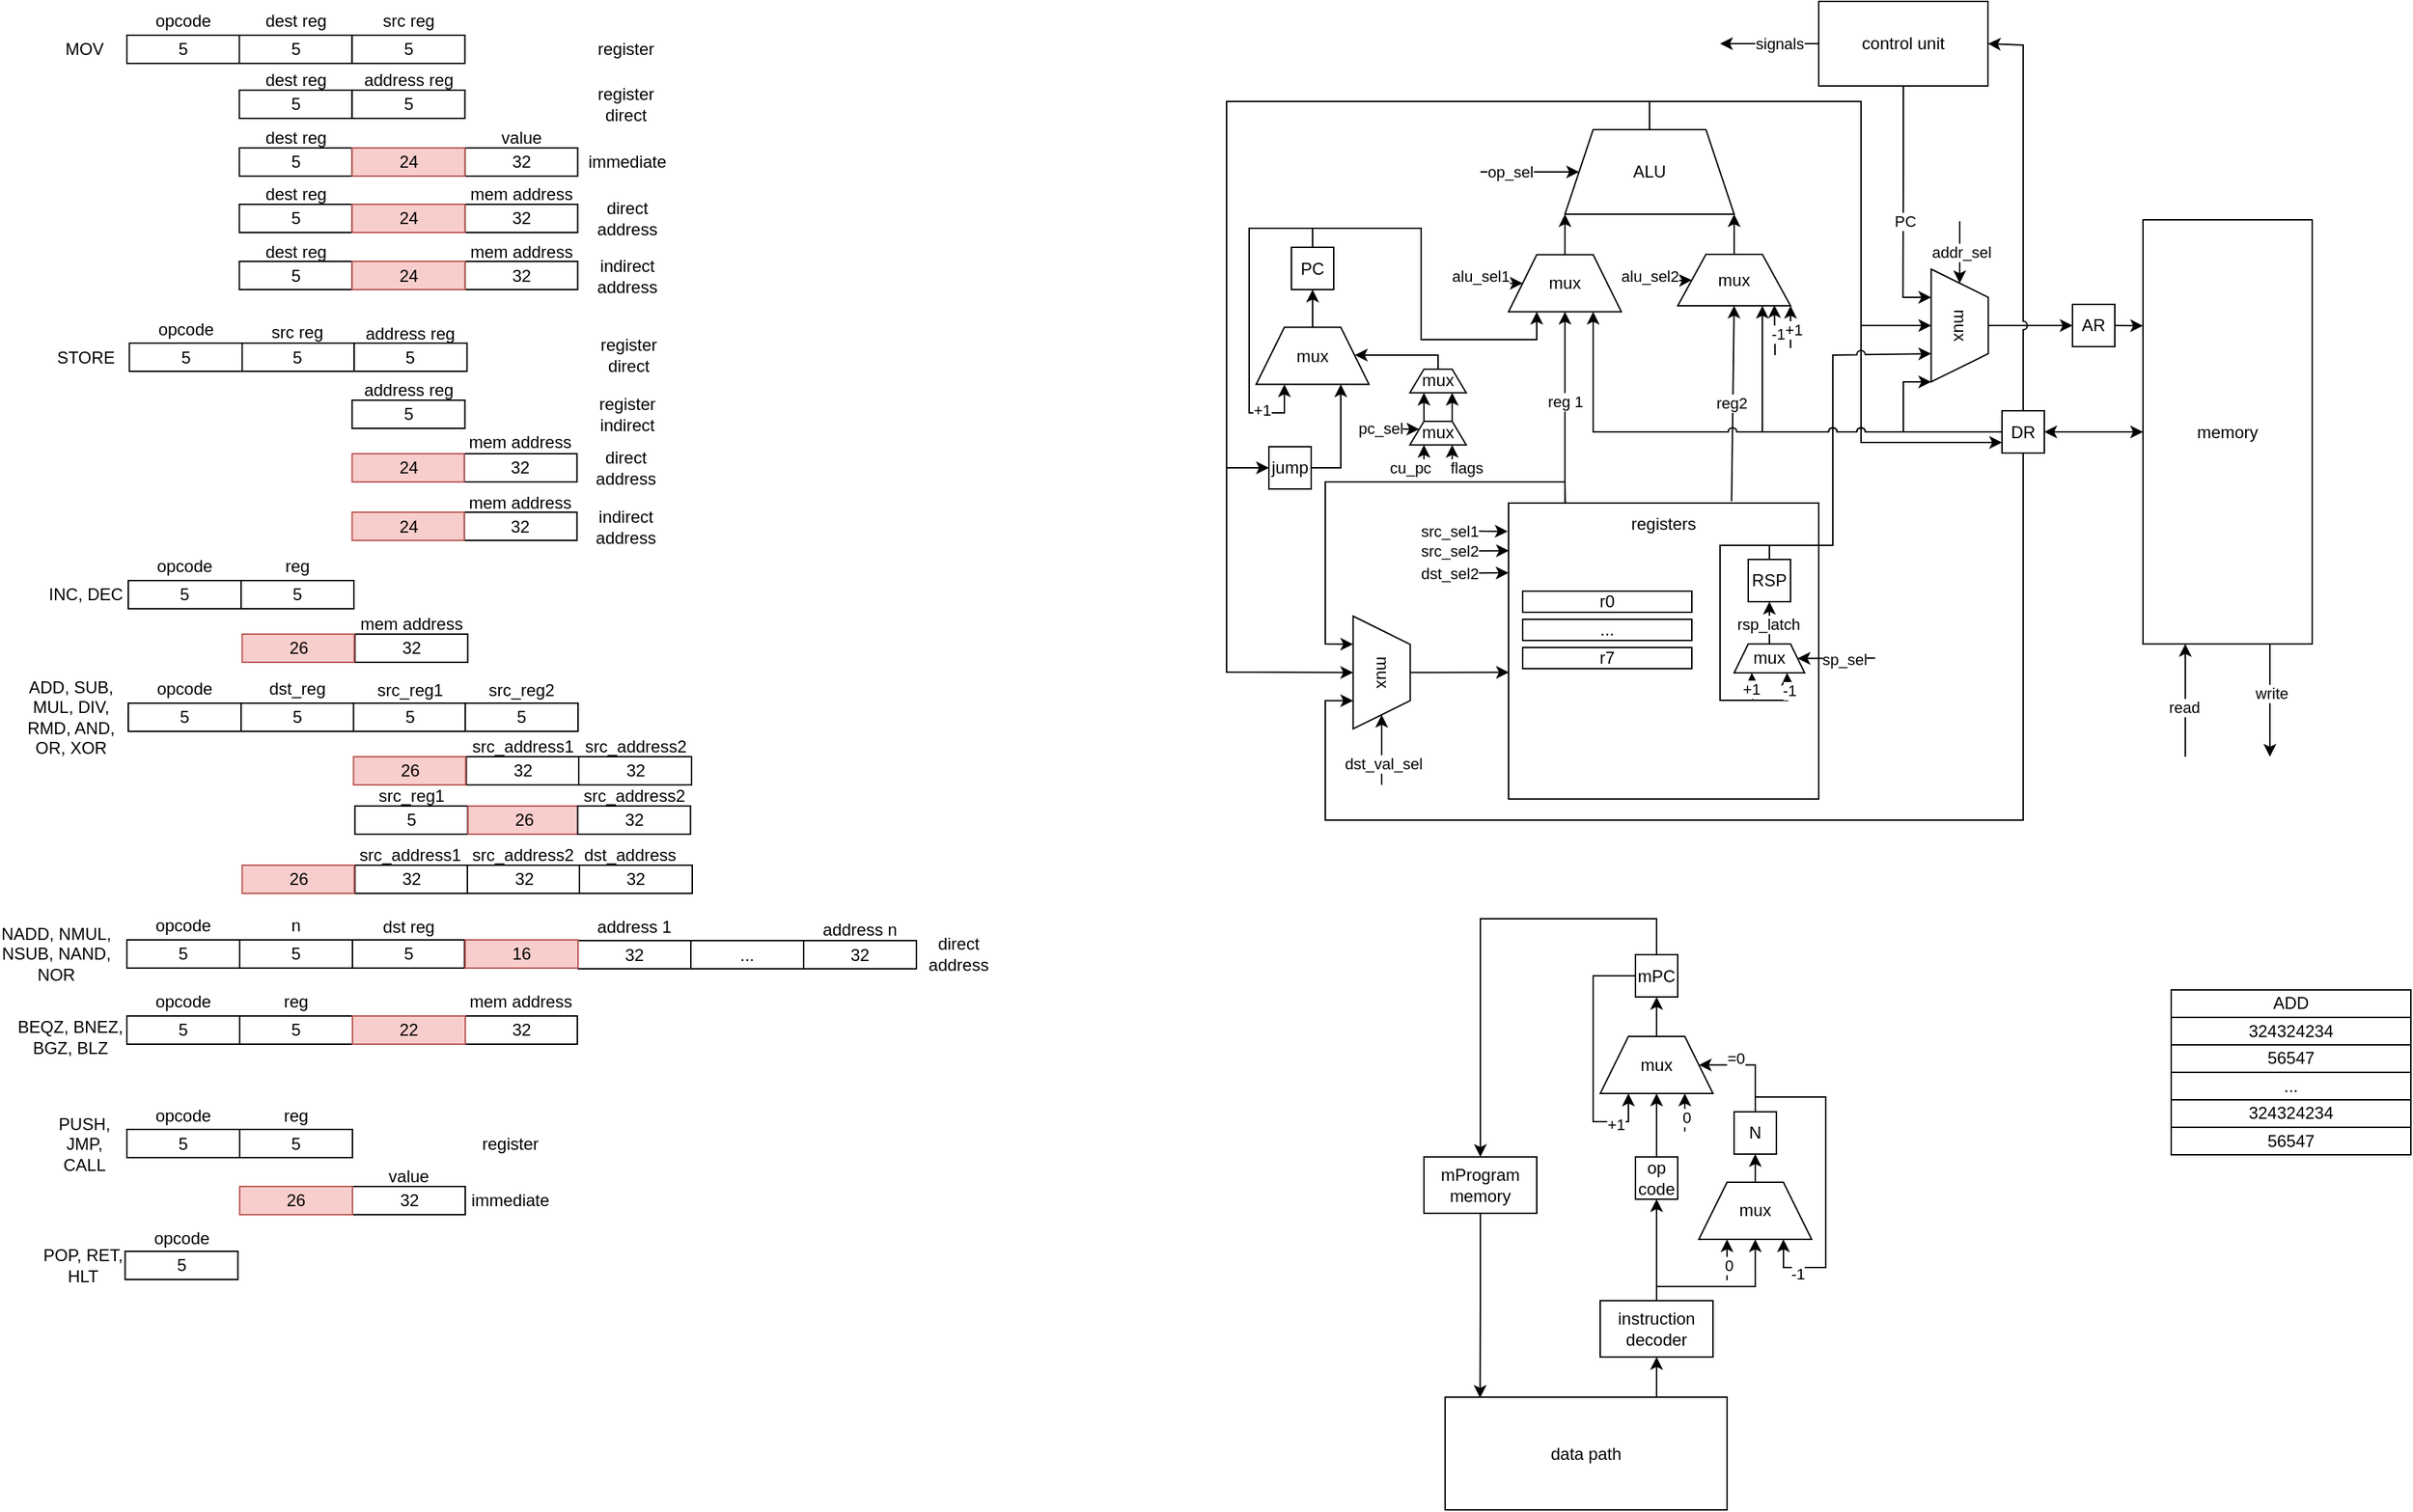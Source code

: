 <mxfile version="27.0.9">
  <diagram name="Page-1" id="bMwUcrn6fMrdLwoBbgmq">
    <mxGraphModel dx="1169" dy="852" grid="1" gridSize="10" guides="1" tooltips="1" connect="1" arrows="1" fold="1" page="1" pageScale="1" pageWidth="850" pageHeight="1100" math="0" shadow="0">
      <root>
        <mxCell id="0" />
        <mxCell id="1" parent="0" />
        <mxCell id="wEWWeuPzsDFxAP3j3loS-3" value="5" style="rounded=0;whiteSpace=wrap;html=1;" parent="1" vertex="1">
          <mxGeometry x="130" y="63" width="80" height="20" as="geometry" />
        </mxCell>
        <mxCell id="wEWWeuPzsDFxAP3j3loS-5" value="MOV" style="text;html=1;align=center;verticalAlign=middle;whiteSpace=wrap;rounded=0;" parent="1" vertex="1">
          <mxGeometry x="70" y="58" width="60" height="30" as="geometry" />
        </mxCell>
        <mxCell id="wEWWeuPzsDFxAP3j3loS-6" value="opcode" style="text;html=1;align=center;verticalAlign=middle;whiteSpace=wrap;rounded=0;" parent="1" vertex="1">
          <mxGeometry x="140" y="38" width="60" height="30" as="geometry" />
        </mxCell>
        <mxCell id="wEWWeuPzsDFxAP3j3loS-8" value="5" style="rounded=0;whiteSpace=wrap;html=1;" parent="1" vertex="1">
          <mxGeometry x="209.75" y="63" width="80" height="20" as="geometry" />
        </mxCell>
        <mxCell id="wEWWeuPzsDFxAP3j3loS-9" value="register" style="text;html=1;align=center;verticalAlign=middle;whiteSpace=wrap;rounded=0;" parent="1" vertex="1">
          <mxGeometry x="454.25" y="58" width="60" height="30" as="geometry" />
        </mxCell>
        <mxCell id="wEWWeuPzsDFxAP3j3loS-10" value="5" style="rounded=0;whiteSpace=wrap;html=1;" parent="1" vertex="1">
          <mxGeometry x="289.75" y="63" width="80" height="20" as="geometry" />
        </mxCell>
        <mxCell id="wEWWeuPzsDFxAP3j3loS-11" value="dest reg" style="text;html=1;align=center;verticalAlign=middle;whiteSpace=wrap;rounded=0;" parent="1" vertex="1">
          <mxGeometry x="219.75" y="38" width="60" height="30" as="geometry" />
        </mxCell>
        <mxCell id="wEWWeuPzsDFxAP3j3loS-12" value="src reg" style="text;html=1;align=center;verticalAlign=middle;whiteSpace=wrap;rounded=0;" parent="1" vertex="1">
          <mxGeometry x="299.75" y="38" width="60" height="30" as="geometry" />
        </mxCell>
        <mxCell id="wEWWeuPzsDFxAP3j3loS-23" value="5" style="rounded=0;whiteSpace=wrap;html=1;" parent="1" vertex="1">
          <mxGeometry x="211.25" y="281.5" width="80" height="20" as="geometry" />
        </mxCell>
        <mxCell id="wEWWeuPzsDFxAP3j3loS-24" value="direct address" style="text;html=1;align=center;verticalAlign=middle;whiteSpace=wrap;rounded=0;" parent="1" vertex="1">
          <mxGeometry x="454.25" y="355" width="60" height="30" as="geometry" />
        </mxCell>
        <mxCell id="wEWWeuPzsDFxAP3j3loS-25" value="32" style="rounded=0;whiteSpace=wrap;html=1;" parent="1" vertex="1">
          <mxGeometry x="369.25" y="360" width="80" height="20" as="geometry" />
        </mxCell>
        <mxCell id="wEWWeuPzsDFxAP3j3loS-26" value="src reg" style="text;html=1;align=center;verticalAlign=middle;whiteSpace=wrap;rounded=0;" parent="1" vertex="1">
          <mxGeometry x="221.25" y="258.5" width="60" height="30" as="geometry" />
        </mxCell>
        <mxCell id="wEWWeuPzsDFxAP3j3loS-27" value="mem address" style="text;html=1;align=center;verticalAlign=middle;whiteSpace=wrap;rounded=0;" parent="1" vertex="1">
          <mxGeometry x="364.25" y="337" width="90" height="30" as="geometry" />
        </mxCell>
        <mxCell id="wEWWeuPzsDFxAP3j3loS-50" value="5" style="rounded=0;whiteSpace=wrap;html=1;" parent="1" vertex="1">
          <mxGeometry x="131" y="450" width="80" height="20" as="geometry" />
        </mxCell>
        <mxCell id="wEWWeuPzsDFxAP3j3loS-52" value="INC, DEC" style="text;html=1;align=center;verticalAlign=middle;whiteSpace=wrap;rounded=0;" parent="1" vertex="1">
          <mxGeometry x="71" y="445" width="60" height="30" as="geometry" />
        </mxCell>
        <mxCell id="wEWWeuPzsDFxAP3j3loS-53" value="opcode" style="text;html=1;align=center;verticalAlign=middle;whiteSpace=wrap;rounded=0;" parent="1" vertex="1">
          <mxGeometry x="141" y="425" width="60" height="30" as="geometry" />
        </mxCell>
        <mxCell id="wEWWeuPzsDFxAP3j3loS-55" value="5" style="rounded=0;whiteSpace=wrap;html=1;" parent="1" vertex="1">
          <mxGeometry x="211" y="450" width="80" height="20" as="geometry" />
        </mxCell>
        <mxCell id="wEWWeuPzsDFxAP3j3loS-57" value="reg" style="text;html=1;align=center;verticalAlign=middle;whiteSpace=wrap;rounded=0;" parent="1" vertex="1">
          <mxGeometry x="221" y="425" width="60" height="30" as="geometry" />
        </mxCell>
        <mxCell id="wEWWeuPzsDFxAP3j3loS-69" value="32" style="rounded=0;whiteSpace=wrap;html=1;" parent="1" vertex="1">
          <mxGeometry x="291.75" y="488" width="80" height="20" as="geometry" />
        </mxCell>
        <mxCell id="wEWWeuPzsDFxAP3j3loS-70" value="mem address" style="text;html=1;align=center;verticalAlign=middle;whiteSpace=wrap;rounded=0;" parent="1" vertex="1">
          <mxGeometry x="271.75" y="466" width="120" height="30" as="geometry" />
        </mxCell>
        <mxCell id="wEWWeuPzsDFxAP3j3loS-72" value="5" style="rounded=0;whiteSpace=wrap;html=1;" parent="1" vertex="1">
          <mxGeometry x="130" y="705" width="80" height="20" as="geometry" />
        </mxCell>
        <mxCell id="wEWWeuPzsDFxAP3j3loS-74" value="NADD, NMUL, NSUB, NAND, NOR" style="text;html=1;align=center;verticalAlign=middle;whiteSpace=wrap;rounded=0;" parent="1" vertex="1">
          <mxGeometry x="40" y="700" width="80" height="30" as="geometry" />
        </mxCell>
        <mxCell id="wEWWeuPzsDFxAP3j3loS-75" value="opcode" style="text;html=1;align=center;verticalAlign=middle;whiteSpace=wrap;rounded=0;" parent="1" vertex="1">
          <mxGeometry x="140" y="680" width="60" height="30" as="geometry" />
        </mxCell>
        <mxCell id="wEWWeuPzsDFxAP3j3loS-90" value="32" style="rounded=0;whiteSpace=wrap;html=1;" parent="1" vertex="1">
          <mxGeometry x="450" y="705.5" width="80" height="20" as="geometry" />
        </mxCell>
        <mxCell id="wEWWeuPzsDFxAP3j3loS-92" value="..." style="rounded=0;whiteSpace=wrap;html=1;" parent="1" vertex="1">
          <mxGeometry x="530" y="705.5" width="80" height="20" as="geometry" />
        </mxCell>
        <mxCell id="wEWWeuPzsDFxAP3j3loS-93" value="32" style="rounded=0;whiteSpace=wrap;html=1;" parent="1" vertex="1">
          <mxGeometry x="610" y="705.5" width="80" height="20" as="geometry" />
        </mxCell>
        <mxCell id="wEWWeuPzsDFxAP3j3loS-94" value="address 1" style="text;html=1;align=center;verticalAlign=middle;whiteSpace=wrap;rounded=0;" parent="1" vertex="1">
          <mxGeometry x="430" y="680.5" width="120" height="30" as="geometry" />
        </mxCell>
        <mxCell id="wEWWeuPzsDFxAP3j3loS-95" value="address n" style="text;html=1;align=center;verticalAlign=middle;whiteSpace=wrap;rounded=0;" parent="1" vertex="1">
          <mxGeometry x="590" y="682.5" width="120" height="30" as="geometry" />
        </mxCell>
        <mxCell id="wEWWeuPzsDFxAP3j3loS-96" value="5" style="rounded=0;whiteSpace=wrap;html=1;" parent="1" vertex="1">
          <mxGeometry x="289.5" y="705" width="80" height="20" as="geometry" />
        </mxCell>
        <mxCell id="wEWWeuPzsDFxAP3j3loS-98" value="dst reg&lt;span style=&quot;color: rgba(0, 0, 0, 0); font-family: monospace; font-size: 0px; text-align: start; text-wrap-mode: nowrap;&quot;&gt;%3CmxGraphModel%3E%3Croot%3E%3CmxCell%20id%3D%220%22%2F%3E%3CmxCell%20id%3D%221%22%20parent%3D%220%22%2F%3E%3CmxCell%20id%3D%222%22%20value%3D%22reg1%22%20style%3D%22text%3Bhtml%3D1%3Balign%3Dcenter%3BverticalAlign%3Dmiddle%3BwhiteSpace%3Dwrap%3Brounded%3D0%3B%22%20vertex%3D%221%22%20parent%3D%221%22%3E%3CmxGeometry%20x%3D%22490%22%20y%3D%22335%22%20width%3D%2260%22%20height%3D%2230%22%20as%3D%22geometry%22%2F%3E%3C%2FmxCell%3E%3C%2Froot%3E%3C%2FmxGraphModel%3E&lt;/span&gt;" style="text;html=1;align=center;verticalAlign=middle;whiteSpace=wrap;rounded=0;" parent="1" vertex="1">
          <mxGeometry x="300" y="680.5" width="60" height="30" as="geometry" />
        </mxCell>
        <mxCell id="wEWWeuPzsDFxAP3j3loS-109" value="5" style="rounded=0;whiteSpace=wrap;html=1;" parent="1" vertex="1">
          <mxGeometry x="128.75" y="926" width="80" height="20" as="geometry" />
        </mxCell>
        <mxCell id="wEWWeuPzsDFxAP3j3loS-111" value="POP, RET, HLT" style="text;html=1;align=center;verticalAlign=middle;whiteSpace=wrap;rounded=0;" parent="1" vertex="1">
          <mxGeometry x="68.75" y="921" width="60" height="30" as="geometry" />
        </mxCell>
        <mxCell id="wEWWeuPzsDFxAP3j3loS-112" value="opcode" style="text;html=1;align=center;verticalAlign=middle;whiteSpace=wrap;rounded=0;" parent="1" vertex="1">
          <mxGeometry x="138.75" y="902" width="60" height="30" as="geometry" />
        </mxCell>
        <mxCell id="wEWWeuPzsDFxAP3j3loS-127" value="5" style="rounded=0;whiteSpace=wrap;html=1;" parent="1" vertex="1">
          <mxGeometry x="210" y="705" width="80" height="20" as="geometry" />
        </mxCell>
        <mxCell id="wEWWeuPzsDFxAP3j3loS-128" value="n" style="text;html=1;align=center;verticalAlign=middle;whiteSpace=wrap;rounded=0;" parent="1" vertex="1">
          <mxGeometry x="220" y="680" width="60" height="30" as="geometry" />
        </mxCell>
        <mxCell id="wEWWeuPzsDFxAP3j3loS-129" value="5" style="rounded=0;whiteSpace=wrap;html=1;" parent="1" vertex="1">
          <mxGeometry x="130" y="839.5" width="80" height="20" as="geometry" />
        </mxCell>
        <mxCell id="wEWWeuPzsDFxAP3j3loS-131" value="PUSH, JMP, CALL" style="text;html=1;align=center;verticalAlign=middle;whiteSpace=wrap;rounded=0;" parent="1" vertex="1">
          <mxGeometry x="70" y="834.5" width="60" height="30" as="geometry" />
        </mxCell>
        <mxCell id="wEWWeuPzsDFxAP3j3loS-132" value="opcode" style="text;html=1;align=center;verticalAlign=middle;whiteSpace=wrap;rounded=0;" parent="1" vertex="1">
          <mxGeometry x="140" y="814.5" width="60" height="30" as="geometry" />
        </mxCell>
        <mxCell id="wEWWeuPzsDFxAP3j3loS-134" value="5" style="rounded=0;whiteSpace=wrap;html=1;" parent="1" vertex="1">
          <mxGeometry x="210" y="839.5" width="80" height="20" as="geometry" />
        </mxCell>
        <mxCell id="wEWWeuPzsDFxAP3j3loS-135" value="reg" style="text;html=1;align=center;verticalAlign=middle;whiteSpace=wrap;rounded=0;" parent="1" vertex="1">
          <mxGeometry x="220" y="814.5" width="60" height="30" as="geometry" />
        </mxCell>
        <mxCell id="wEWWeuPzsDFxAP3j3loS-140" value="32" style="rounded=0;whiteSpace=wrap;html=1;" parent="1" vertex="1">
          <mxGeometry x="289.5" y="880" width="80.5" height="20" as="geometry" />
        </mxCell>
        <mxCell id="wEWWeuPzsDFxAP3j3loS-141" value="value" style="text;html=1;align=center;verticalAlign=middle;whiteSpace=wrap;rounded=0;" parent="1" vertex="1">
          <mxGeometry x="270" y="857.5" width="120" height="30" as="geometry" />
        </mxCell>
        <mxCell id="wEWWeuPzsDFxAP3j3loS-144" value="memory" style="rounded=0;whiteSpace=wrap;html=1;" parent="1" vertex="1">
          <mxGeometry x="1560" y="194" width="120" height="301" as="geometry" />
        </mxCell>
        <mxCell id="QG642oOpVXExlisgPy3b-58" style="edgeStyle=orthogonalEdgeStyle;rounded=0;orthogonalLoop=1;jettySize=auto;html=1;exitX=0.25;exitY=0;exitDx=0;exitDy=0;entryX=0.5;entryY=1;entryDx=0;entryDy=0;jumpStyle=arc;" parent="1" source="wEWWeuPzsDFxAP3j3loS-145" target="wEWWeuPzsDFxAP3j3loS-148" edge="1">
          <mxGeometry relative="1" as="geometry">
            <Array as="points">
              <mxPoint x="1150" y="395" />
            </Array>
          </mxGeometry>
        </mxCell>
        <mxCell id="QG642oOpVXExlisgPy3b-62" value="reg 1" style="edgeLabel;html=1;align=center;verticalAlign=middle;resizable=0;points=[];" parent="QG642oOpVXExlisgPy3b-58" vertex="1" connectable="0">
          <mxGeometry x="0.151" relative="1" as="geometry">
            <mxPoint as="offset" />
          </mxGeometry>
        </mxCell>
        <mxCell id="wEWWeuPzsDFxAP3j3loS-145" value="" style="rounded=0;whiteSpace=wrap;html=1;" parent="1" vertex="1">
          <mxGeometry x="1110" y="395" width="220" height="210" as="geometry" />
        </mxCell>
        <mxCell id="wEWWeuPzsDFxAP3j3loS-306" style="edgeStyle=orthogonalEdgeStyle;rounded=0;orthogonalLoop=1;jettySize=auto;html=1;entryX=0;entryY=0.75;entryDx=0;entryDy=0;exitX=0.5;exitY=0;exitDx=0;exitDy=0;jumpStyle=arc;" parent="1" source="wEWWeuPzsDFxAP3j3loS-146" target="wEWWeuPzsDFxAP3j3loS-298" edge="1">
          <mxGeometry relative="1" as="geometry">
            <Array as="points">
              <mxPoint x="1210" y="110" />
              <mxPoint x="1360" y="110" />
              <mxPoint x="1360" y="352" />
            </Array>
          </mxGeometry>
        </mxCell>
        <mxCell id="QG642oOpVXExlisgPy3b-61" style="edgeStyle=orthogonalEdgeStyle;rounded=0;orthogonalLoop=1;jettySize=auto;html=1;entryX=0.5;entryY=1;entryDx=0;entryDy=0;" parent="1" source="wEWWeuPzsDFxAP3j3loS-146" target="wEWWeuPzsDFxAP3j3loS-199" edge="1">
          <mxGeometry relative="1" as="geometry">
            <Array as="points">
              <mxPoint x="1210" y="110" />
              <mxPoint x="1360" y="110" />
              <mxPoint x="1360" y="269" />
            </Array>
          </mxGeometry>
        </mxCell>
        <mxCell id="wEWWeuPzsDFxAP3j3loS-146" value="ALU" style="shape=trapezoid;perimeter=trapezoidPerimeter;whiteSpace=wrap;html=1;fixedSize=1;" parent="1" vertex="1">
          <mxGeometry x="1150" y="130" width="120" height="60" as="geometry" />
        </mxCell>
        <mxCell id="wEWWeuPzsDFxAP3j3loS-148" value="mux" style="shape=trapezoid;perimeter=trapezoidPerimeter;whiteSpace=wrap;html=1;fixedSize=1;" parent="1" vertex="1">
          <mxGeometry x="1110" y="218.75" width="80" height="40.5" as="geometry" />
        </mxCell>
        <mxCell id="wEWWeuPzsDFxAP3j3loS-150" value="mux" style="shape=trapezoid;perimeter=trapezoidPerimeter;whiteSpace=wrap;html=1;fixedSize=1;" parent="1" vertex="1">
          <mxGeometry x="1230" y="218.5" width="80" height="36.5" as="geometry" />
        </mxCell>
        <mxCell id="wEWWeuPzsDFxAP3j3loS-151" value="" style="endArrow=classic;html=1;rounded=0;exitX=0.5;exitY=0;exitDx=0;exitDy=0;entryX=0;entryY=1;entryDx=0;entryDy=0;" parent="1" source="wEWWeuPzsDFxAP3j3loS-148" target="wEWWeuPzsDFxAP3j3loS-146" edge="1">
          <mxGeometry width="50" height="50" relative="1" as="geometry">
            <mxPoint x="1320" y="399" as="sourcePoint" />
            <mxPoint x="1370" y="349" as="targetPoint" />
          </mxGeometry>
        </mxCell>
        <mxCell id="wEWWeuPzsDFxAP3j3loS-152" value="" style="endArrow=classic;html=1;rounded=0;exitX=0.5;exitY=0;exitDx=0;exitDy=0;entryX=1;entryY=1;entryDx=0;entryDy=0;" parent="1" source="wEWWeuPzsDFxAP3j3loS-150" target="wEWWeuPzsDFxAP3j3loS-146" edge="1">
          <mxGeometry width="50" height="50" relative="1" as="geometry">
            <mxPoint x="1180" y="229" as="sourcePoint" />
            <mxPoint x="1190" y="200" as="targetPoint" />
          </mxGeometry>
        </mxCell>
        <mxCell id="wEWWeuPzsDFxAP3j3loS-154" value="" style="endArrow=classic;html=1;rounded=0;entryX=0;entryY=0.5;entryDx=0;entryDy=0;" parent="1" target="wEWWeuPzsDFxAP3j3loS-148" edge="1">
          <mxGeometry width="50" height="50" relative="1" as="geometry">
            <mxPoint x="1070" y="239" as="sourcePoint" />
            <mxPoint x="1370" y="349" as="targetPoint" />
          </mxGeometry>
        </mxCell>
        <mxCell id="wEWWeuPzsDFxAP3j3loS-155" value="alu_sel1" style="edgeLabel;html=1;align=center;verticalAlign=middle;resizable=0;points=[];" parent="wEWWeuPzsDFxAP3j3loS-154" vertex="1" connectable="0">
          <mxGeometry x="-0.398" relative="1" as="geometry">
            <mxPoint x="5" y="-5" as="offset" />
          </mxGeometry>
        </mxCell>
        <mxCell id="wEWWeuPzsDFxAP3j3loS-156" value="" style="endArrow=classic;html=1;rounded=0;entryX=0;entryY=0.5;entryDx=0;entryDy=0;" parent="1" target="wEWWeuPzsDFxAP3j3loS-150" edge="1">
          <mxGeometry width="50" height="50" relative="1" as="geometry">
            <mxPoint x="1190" y="238.47" as="sourcePoint" />
            <mxPoint x="1240" y="238.47" as="targetPoint" />
          </mxGeometry>
        </mxCell>
        <mxCell id="wEWWeuPzsDFxAP3j3loS-157" value="alu_sel2" style="edgeLabel;html=1;align=center;verticalAlign=middle;resizable=0;points=[];" parent="wEWWeuPzsDFxAP3j3loS-156" vertex="1" connectable="0">
          <mxGeometry x="-0.398" relative="1" as="geometry">
            <mxPoint x="5" y="-4" as="offset" />
          </mxGeometry>
        </mxCell>
        <mxCell id="wEWWeuPzsDFxAP3j3loS-158" value="" style="endArrow=classic;html=1;rounded=0;entryX=0.5;entryY=1;entryDx=0;entryDy=0;exitX=0.719;exitY=-0.006;exitDx=0;exitDy=0;exitPerimeter=0;jumpStyle=arc;" parent="1" source="wEWWeuPzsDFxAP3j3loS-145" target="wEWWeuPzsDFxAP3j3loS-150" edge="1">
          <mxGeometry width="50" height="50" relative="1" as="geometry">
            <mxPoint x="1270" y="448" as="sourcePoint" />
            <mxPoint x="1370" y="349" as="targetPoint" />
          </mxGeometry>
        </mxCell>
        <mxCell id="wEWWeuPzsDFxAP3j3loS-161" value="reg2" style="edgeLabel;html=1;align=center;verticalAlign=middle;resizable=0;points=[];" parent="wEWWeuPzsDFxAP3j3loS-158" vertex="1" connectable="0">
          <mxGeometry x="-0.016" y="1" relative="1" as="geometry">
            <mxPoint y="-1" as="offset" />
          </mxGeometry>
        </mxCell>
        <mxCell id="wEWWeuPzsDFxAP3j3loS-249" style="edgeStyle=orthogonalEdgeStyle;rounded=0;orthogonalLoop=1;jettySize=auto;html=1;entryX=0.25;entryY=1;entryDx=0;entryDy=0;exitX=0.5;exitY=1;exitDx=0;exitDy=0;" parent="1" source="wEWWeuPzsDFxAP3j3loS-162" target="wEWWeuPzsDFxAP3j3loS-199" edge="1">
          <mxGeometry relative="1" as="geometry" />
        </mxCell>
        <mxCell id="wEWWeuPzsDFxAP3j3loS-339" value="PC" style="edgeLabel;html=1;align=center;verticalAlign=middle;resizable=0;points=[];" parent="wEWWeuPzsDFxAP3j3loS-249" vertex="1" connectable="0">
          <mxGeometry x="0.121" y="1" relative="1" as="geometry">
            <mxPoint as="offset" />
          </mxGeometry>
        </mxCell>
        <mxCell id="wEWWeuPzsDFxAP3j3loS-162" value="control unit" style="rounded=0;whiteSpace=wrap;html=1;" parent="1" vertex="1">
          <mxGeometry x="1330" y="39" width="120" height="60" as="geometry" />
        </mxCell>
        <mxCell id="wEWWeuPzsDFxAP3j3loS-164" value="" style="endArrow=classic;html=1;rounded=0;entryX=-0.003;entryY=0.096;entryDx=0;entryDy=0;entryPerimeter=0;" parent="1" target="wEWWeuPzsDFxAP3j3loS-145" edge="1">
          <mxGeometry width="50" height="50" relative="1" as="geometry">
            <mxPoint x="1050" y="414.47" as="sourcePoint" />
            <mxPoint x="1100" y="414.47" as="targetPoint" />
          </mxGeometry>
        </mxCell>
        <mxCell id="wEWWeuPzsDFxAP3j3loS-165" value="src_sel1" style="edgeLabel;html=1;align=center;verticalAlign=middle;resizable=0;points=[];" parent="wEWWeuPzsDFxAP3j3loS-164" vertex="1" connectable="0">
          <mxGeometry x="-0.398" relative="1" as="geometry">
            <mxPoint as="offset" />
          </mxGeometry>
        </mxCell>
        <mxCell id="wEWWeuPzsDFxAP3j3loS-166" value="" style="endArrow=classic;html=1;rounded=0;entryX=0.001;entryY=0.161;entryDx=0;entryDy=0;entryPerimeter=0;" parent="1" target="wEWWeuPzsDFxAP3j3loS-145" edge="1">
          <mxGeometry width="50" height="50" relative="1" as="geometry">
            <mxPoint x="1050" y="429" as="sourcePoint" />
            <mxPoint x="1110" y="429" as="targetPoint" />
          </mxGeometry>
        </mxCell>
        <mxCell id="wEWWeuPzsDFxAP3j3loS-167" value="src_sel2" style="edgeLabel;html=1;align=center;verticalAlign=middle;resizable=0;points=[];" parent="wEWWeuPzsDFxAP3j3loS-166" vertex="1" connectable="0">
          <mxGeometry x="-0.398" relative="1" as="geometry">
            <mxPoint as="offset" />
          </mxGeometry>
        </mxCell>
        <mxCell id="wEWWeuPzsDFxAP3j3loS-170" value="" style="endArrow=classic;html=1;rounded=0;exitX=0;exitY=0.5;exitDx=0;exitDy=0;" parent="1" source="wEWWeuPzsDFxAP3j3loS-162" edge="1">
          <mxGeometry width="50" height="50" relative="1" as="geometry">
            <mxPoint x="1230" y="469" as="sourcePoint" />
            <mxPoint x="1260" y="69" as="targetPoint" />
          </mxGeometry>
        </mxCell>
        <mxCell id="QG642oOpVXExlisgPy3b-50" value="signals" style="edgeLabel;html=1;align=center;verticalAlign=middle;resizable=0;points=[];" parent="wEWWeuPzsDFxAP3j3loS-170" vertex="1" connectable="0">
          <mxGeometry x="-0.194" relative="1" as="geometry">
            <mxPoint as="offset" />
          </mxGeometry>
        </mxCell>
        <mxCell id="wEWWeuPzsDFxAP3j3loS-180" value="" style="endArrow=classic;html=1;rounded=0;entryX=0;entryY=0.5;entryDx=0;entryDy=0;" parent="1" target="wEWWeuPzsDFxAP3j3loS-146" edge="1">
          <mxGeometry width="50" height="50" relative="1" as="geometry">
            <mxPoint x="1090" y="160" as="sourcePoint" />
            <mxPoint x="1120" y="153.95" as="targetPoint" />
          </mxGeometry>
        </mxCell>
        <mxCell id="wEWWeuPzsDFxAP3j3loS-181" value="op_sel" style="edgeLabel;html=1;align=center;verticalAlign=middle;resizable=0;points=[];" parent="wEWWeuPzsDFxAP3j3loS-180" vertex="1" connectable="0">
          <mxGeometry x="-0.398" relative="1" as="geometry">
            <mxPoint as="offset" />
          </mxGeometry>
        </mxCell>
        <mxCell id="wEWWeuPzsDFxAP3j3loS-183" value="mux" style="shape=trapezoid;perimeter=trapezoidPerimeter;whiteSpace=wrap;html=1;fixedSize=1;rotation=90;" parent="1" vertex="1">
          <mxGeometry x="980" y="495" width="80" height="40.5" as="geometry" />
        </mxCell>
        <mxCell id="wEWWeuPzsDFxAP3j3loS-184" value="" style="endArrow=classic;html=1;rounded=0;entryX=0;entryY=0.25;entryDx=0;entryDy=0;" parent="1" edge="1">
          <mxGeometry width="50" height="50" relative="1" as="geometry">
            <mxPoint x="1050" y="445" as="sourcePoint" />
            <mxPoint x="1110" y="444.5" as="targetPoint" />
          </mxGeometry>
        </mxCell>
        <mxCell id="wEWWeuPzsDFxAP3j3loS-185" value="dst_sel2" style="edgeLabel;html=1;align=center;verticalAlign=middle;resizable=0;points=[];" parent="wEWWeuPzsDFxAP3j3loS-184" vertex="1" connectable="0">
          <mxGeometry x="-0.398" relative="1" as="geometry">
            <mxPoint as="offset" />
          </mxGeometry>
        </mxCell>
        <mxCell id="wEWWeuPzsDFxAP3j3loS-186" value="" style="endArrow=classic;html=1;rounded=0;exitX=0.5;exitY=0;exitDx=0;exitDy=0;entryX=0.5;entryY=1;entryDx=0;entryDy=0;jumpStyle=arc;" parent="1" source="wEWWeuPzsDFxAP3j3loS-146" target="wEWWeuPzsDFxAP3j3loS-183" edge="1">
          <mxGeometry width="50" height="50" relative="1" as="geometry">
            <mxPoint x="1100" y="365" as="sourcePoint" />
            <mxPoint x="1150" y="315" as="targetPoint" />
            <Array as="points">
              <mxPoint x="1210" y="110" />
              <mxPoint x="910" y="110" />
              <mxPoint x="910" y="515" />
            </Array>
          </mxGeometry>
        </mxCell>
        <mxCell id="wEWWeuPzsDFxAP3j3loS-187" value="" style="endArrow=classic;html=1;rounded=0;exitX=0.5;exitY=0;exitDx=0;exitDy=0;entryX=0.001;entryY=0.572;entryDx=0;entryDy=0;entryPerimeter=0;" parent="1" source="wEWWeuPzsDFxAP3j3loS-183" target="wEWWeuPzsDFxAP3j3loS-145" edge="1">
          <mxGeometry width="50" height="50" relative="1" as="geometry">
            <mxPoint x="1100" y="365" as="sourcePoint" />
            <mxPoint x="1110" y="517" as="targetPoint" />
          </mxGeometry>
        </mxCell>
        <mxCell id="wEWWeuPzsDFxAP3j3loS-189" value="" style="endArrow=classic;html=1;rounded=0;entryX=1;entryY=0.5;entryDx=0;entryDy=0;" parent="1" target="wEWWeuPzsDFxAP3j3loS-183" edge="1">
          <mxGeometry width="50" height="50" relative="1" as="geometry">
            <mxPoint x="1020" y="595" as="sourcePoint" />
            <mxPoint x="1230" y="355" as="targetPoint" />
          </mxGeometry>
        </mxCell>
        <mxCell id="wEWWeuPzsDFxAP3j3loS-190" value="dst_val_sel" style="edgeLabel;html=1;align=center;verticalAlign=middle;resizable=0;points=[];" parent="wEWWeuPzsDFxAP3j3loS-189" vertex="1" connectable="0">
          <mxGeometry x="-0.379" y="-1" relative="1" as="geometry">
            <mxPoint as="offset" />
          </mxGeometry>
        </mxCell>
        <mxCell id="wEWWeuPzsDFxAP3j3loS-194" value="" style="endArrow=classic;html=1;rounded=0;exitX=0.183;exitY=-0.002;exitDx=0;exitDy=0;exitPerimeter=0;entryX=0.25;entryY=1;entryDx=0;entryDy=0;" parent="1" source="wEWWeuPzsDFxAP3j3loS-145" target="wEWWeuPzsDFxAP3j3loS-183" edge="1">
          <mxGeometry width="50" height="50" relative="1" as="geometry">
            <mxPoint x="1250" y="465" as="sourcePoint" />
            <mxPoint x="999" y="485" as="targetPoint" />
            <Array as="points">
              <mxPoint x="1150" y="380" />
              <mxPoint x="980" y="380" />
              <mxPoint x="980" y="495" />
            </Array>
          </mxGeometry>
        </mxCell>
        <mxCell id="wEWWeuPzsDFxAP3j3loS-196" value="RSP" style="rounded=0;whiteSpace=wrap;html=1;" parent="1" vertex="1">
          <mxGeometry x="1280" y="435" width="30" height="30" as="geometry" />
        </mxCell>
        <mxCell id="wEWWeuPzsDFxAP3j3loS-199" value="mux" style="shape=trapezoid;perimeter=trapezoidPerimeter;whiteSpace=wrap;html=1;fixedSize=1;rotation=90;" parent="1" vertex="1">
          <mxGeometry x="1390" y="248.75" width="80" height="40.5" as="geometry" />
        </mxCell>
        <mxCell id="wEWWeuPzsDFxAP3j3loS-200" value="registers" style="text;html=1;align=center;verticalAlign=middle;whiteSpace=wrap;rounded=0;" parent="1" vertex="1">
          <mxGeometry x="1190" y="395" width="60" height="30" as="geometry" />
        </mxCell>
        <mxCell id="wEWWeuPzsDFxAP3j3loS-201" value="mux" style="shape=trapezoid;perimeter=trapezoidPerimeter;whiteSpace=wrap;html=1;fixedSize=1;rotation=0;size=10;" parent="1" vertex="1">
          <mxGeometry x="1270" y="495" width="50" height="20.5" as="geometry" />
        </mxCell>
        <mxCell id="wEWWeuPzsDFxAP3j3loS-202" value="" style="endArrow=classic;html=1;rounded=0;exitX=0.5;exitY=0;exitDx=0;exitDy=0;entryX=0.5;entryY=1;entryDx=0;entryDy=0;" parent="1" source="wEWWeuPzsDFxAP3j3loS-201" target="wEWWeuPzsDFxAP3j3loS-196" edge="1">
          <mxGeometry width="50" height="50" relative="1" as="geometry">
            <mxPoint x="1300" y="435" as="sourcePoint" />
            <mxPoint x="1350" y="385" as="targetPoint" />
          </mxGeometry>
        </mxCell>
        <mxCell id="wEWWeuPzsDFxAP3j3loS-203" value="rsp_latch" style="edgeLabel;html=1;align=center;verticalAlign=middle;resizable=0;points=[];" parent="wEWWeuPzsDFxAP3j3loS-202" vertex="1" connectable="0">
          <mxGeometry x="-0.067" y="1" relative="1" as="geometry">
            <mxPoint as="offset" />
          </mxGeometry>
        </mxCell>
        <mxCell id="wEWWeuPzsDFxAP3j3loS-204" value="" style="endArrow=classic;html=1;rounded=0;exitX=0.5;exitY=0;exitDx=0;exitDy=0;entryX=0.25;entryY=1;entryDx=0;entryDy=0;" parent="1" source="wEWWeuPzsDFxAP3j3loS-196" target="wEWWeuPzsDFxAP3j3loS-201" edge="1">
          <mxGeometry width="50" height="50" relative="1" as="geometry">
            <mxPoint x="1300" y="435" as="sourcePoint" />
            <mxPoint x="1350" y="385" as="targetPoint" />
            <Array as="points">
              <mxPoint x="1295" y="425" />
              <mxPoint x="1260" y="425" />
              <mxPoint x="1260" y="535" />
              <mxPoint x="1283" y="535" />
            </Array>
          </mxGeometry>
        </mxCell>
        <mxCell id="wEWWeuPzsDFxAP3j3loS-215" value="+1" style="edgeLabel;html=1;align=center;verticalAlign=middle;resizable=0;points=[];" parent="wEWWeuPzsDFxAP3j3loS-204" vertex="1" connectable="0">
          <mxGeometry x="0.882" y="1" relative="1" as="geometry">
            <mxPoint as="offset" />
          </mxGeometry>
        </mxCell>
        <mxCell id="wEWWeuPzsDFxAP3j3loS-206" value="" style="endArrow=classic;html=1;rounded=0;entryX=1;entryY=0.5;entryDx=0;entryDy=0;" parent="1" target="wEWWeuPzsDFxAP3j3loS-201" edge="1">
          <mxGeometry width="50" height="50" relative="1" as="geometry">
            <mxPoint x="1370" y="505" as="sourcePoint" />
            <mxPoint x="1350" y="385" as="targetPoint" />
          </mxGeometry>
        </mxCell>
        <mxCell id="wEWWeuPzsDFxAP3j3loS-207" value="sp_sel" style="edgeLabel;html=1;align=center;verticalAlign=middle;resizable=0;points=[];" parent="wEWWeuPzsDFxAP3j3loS-206" vertex="1" connectable="0">
          <mxGeometry x="-0.2" y="1" relative="1" as="geometry">
            <mxPoint as="offset" />
          </mxGeometry>
        </mxCell>
        <mxCell id="wEWWeuPzsDFxAP3j3loS-209" value="" style="endArrow=classic;html=1;rounded=0;exitX=0.5;exitY=0;exitDx=0;exitDy=0;entryX=0.75;entryY=1;entryDx=0;entryDy=0;" parent="1" source="wEWWeuPzsDFxAP3j3loS-196" target="wEWWeuPzsDFxAP3j3loS-201" edge="1">
          <mxGeometry width="50" height="50" relative="1" as="geometry">
            <mxPoint x="1300" y="435" as="sourcePoint" />
            <mxPoint x="1350" y="385" as="targetPoint" />
            <Array as="points">
              <mxPoint x="1295" y="425" />
              <mxPoint x="1260" y="425" />
              <mxPoint x="1260" y="535" />
              <mxPoint x="1308" y="535" />
            </Array>
          </mxGeometry>
        </mxCell>
        <mxCell id="wEWWeuPzsDFxAP3j3loS-217" value="-1" style="edgeLabel;html=1;align=center;verticalAlign=middle;resizable=0;points=[];" parent="wEWWeuPzsDFxAP3j3loS-209" vertex="1" connectable="0">
          <mxGeometry x="0.893" y="-1" relative="1" as="geometry">
            <mxPoint as="offset" />
          </mxGeometry>
        </mxCell>
        <mxCell id="wEWWeuPzsDFxAP3j3loS-211" value="" style="endArrow=classic;html=1;rounded=0;exitX=0.5;exitY=0;exitDx=0;exitDy=0;entryX=0.75;entryY=1;entryDx=0;entryDy=0;jumpStyle=arc;" parent="1" source="wEWWeuPzsDFxAP3j3loS-196" target="wEWWeuPzsDFxAP3j3loS-199" edge="1">
          <mxGeometry width="50" height="50" relative="1" as="geometry">
            <mxPoint x="1300" y="445" as="sourcePoint" />
            <mxPoint x="1350" y="395" as="targetPoint" />
            <Array as="points">
              <mxPoint x="1295" y="425" />
              <mxPoint x="1340" y="425" />
              <mxPoint x="1340" y="290" />
            </Array>
          </mxGeometry>
        </mxCell>
        <mxCell id="wEWWeuPzsDFxAP3j3loS-212" value="" style="endArrow=classic;html=1;rounded=0;entryX=0;entryY=0.5;entryDx=0;entryDy=0;" parent="1" target="wEWWeuPzsDFxAP3j3loS-199" edge="1">
          <mxGeometry width="50" height="50" relative="1" as="geometry">
            <mxPoint x="1430" y="195" as="sourcePoint" />
            <mxPoint x="1320" y="325" as="targetPoint" />
          </mxGeometry>
        </mxCell>
        <mxCell id="wEWWeuPzsDFxAP3j3loS-218" value="addr_sel" style="edgeLabel;html=1;align=center;verticalAlign=middle;resizable=0;points=[];" parent="wEWWeuPzsDFxAP3j3loS-212" vertex="1" connectable="0">
          <mxGeometry y="1" relative="1" as="geometry">
            <mxPoint as="offset" />
          </mxGeometry>
        </mxCell>
        <mxCell id="wEWWeuPzsDFxAP3j3loS-221" value="" style="endArrow=classic;html=1;rounded=0;exitX=0.5;exitY=0;exitDx=0;exitDy=0;entryX=0;entryY=0.5;entryDx=0;entryDy=0;" parent="1" source="wEWWeuPzsDFxAP3j3loS-199" target="wEWWeuPzsDFxAP3j3loS-299" edge="1">
          <mxGeometry width="50" height="50" relative="1" as="geometry">
            <mxPoint x="1300" y="355" as="sourcePoint" />
            <mxPoint x="1350" y="305" as="targetPoint" />
          </mxGeometry>
        </mxCell>
        <mxCell id="wEWWeuPzsDFxAP3j3loS-222" value="" style="endArrow=classic;html=1;rounded=0;entryX=0.25;entryY=1;entryDx=0;entryDy=0;" parent="1" target="wEWWeuPzsDFxAP3j3loS-144" edge="1">
          <mxGeometry width="50" height="50" relative="1" as="geometry">
            <mxPoint x="1590" y="575" as="sourcePoint" />
            <mxPoint x="1590" y="575" as="targetPoint" />
          </mxGeometry>
        </mxCell>
        <mxCell id="wEWWeuPzsDFxAP3j3loS-223" value="read" style="edgeLabel;html=1;align=center;verticalAlign=middle;resizable=0;points=[];" parent="wEWWeuPzsDFxAP3j3loS-222" vertex="1" connectable="0">
          <mxGeometry x="-0.13" y="1" relative="1" as="geometry">
            <mxPoint as="offset" />
          </mxGeometry>
        </mxCell>
        <mxCell id="wEWWeuPzsDFxAP3j3loS-224" value="" style="endArrow=classic;html=1;rounded=0;exitX=0.75;exitY=1;exitDx=0;exitDy=0;" parent="1" source="wEWWeuPzsDFxAP3j3loS-144" edge="1">
          <mxGeometry width="50" height="50" relative="1" as="geometry">
            <mxPoint x="1600" y="505" as="sourcePoint" />
            <mxPoint x="1650" y="575" as="targetPoint" />
          </mxGeometry>
        </mxCell>
        <mxCell id="wEWWeuPzsDFxAP3j3loS-225" value="write" style="edgeLabel;html=1;align=center;verticalAlign=middle;resizable=0;points=[];" parent="wEWWeuPzsDFxAP3j3loS-224" vertex="1" connectable="0">
          <mxGeometry x="-0.13" y="1" relative="1" as="geometry">
            <mxPoint as="offset" />
          </mxGeometry>
        </mxCell>
        <mxCell id="wEWWeuPzsDFxAP3j3loS-227" value="r0" style="rounded=0;whiteSpace=wrap;html=1;" parent="1" vertex="1">
          <mxGeometry x="1120" y="457.5" width="120" height="15" as="geometry" />
        </mxCell>
        <mxCell id="wEWWeuPzsDFxAP3j3loS-233" value="..." style="rounded=0;whiteSpace=wrap;html=1;" parent="1" vertex="1">
          <mxGeometry x="1120" y="477.5" width="120" height="15" as="geometry" />
        </mxCell>
        <mxCell id="wEWWeuPzsDFxAP3j3loS-234" value="r7" style="rounded=0;whiteSpace=wrap;html=1;" parent="1" vertex="1">
          <mxGeometry x="1120" y="497.5" width="120" height="15" as="geometry" />
        </mxCell>
        <mxCell id="wEWWeuPzsDFxAP3j3loS-246" value="data path" style="rounded=0;whiteSpace=wrap;html=1;" parent="1" vertex="1">
          <mxGeometry x="1065" y="1029.5" width="200" height="80" as="geometry" />
        </mxCell>
        <mxCell id="wEWWeuPzsDFxAP3j3loS-254" value="24" style="rounded=0;whiteSpace=wrap;html=1;fillColor=#f8cecc;strokeColor=#b85450;" parent="1" vertex="1">
          <mxGeometry x="289.75" y="360" width="79.5" height="20" as="geometry" />
        </mxCell>
        <mxCell id="wEWWeuPzsDFxAP3j3loS-261" value="5" style="rounded=0;whiteSpace=wrap;html=1;" parent="1" vertex="1">
          <mxGeometry x="209.75" y="143" width="80" height="20" as="geometry" />
        </mxCell>
        <mxCell id="wEWWeuPzsDFxAP3j3loS-262" value="immediate" style="text;html=1;align=center;verticalAlign=middle;whiteSpace=wrap;rounded=0;" parent="1" vertex="1">
          <mxGeometry x="455.25" y="138" width="60" height="30" as="geometry" />
        </mxCell>
        <mxCell id="wEWWeuPzsDFxAP3j3loS-263" value="32" style="rounded=0;whiteSpace=wrap;html=1;" parent="1" vertex="1">
          <mxGeometry x="369.75" y="143" width="80" height="20" as="geometry" />
        </mxCell>
        <mxCell id="wEWWeuPzsDFxAP3j3loS-264" value="dest reg" style="text;html=1;align=center;verticalAlign=middle;whiteSpace=wrap;rounded=0;" parent="1" vertex="1">
          <mxGeometry x="219.75" y="121" width="60" height="30" as="geometry" />
        </mxCell>
        <mxCell id="wEWWeuPzsDFxAP3j3loS-265" value="value" style="text;html=1;align=center;verticalAlign=middle;whiteSpace=wrap;rounded=0;" parent="1" vertex="1">
          <mxGeometry x="364.75" y="121" width="90" height="30" as="geometry" />
        </mxCell>
        <mxCell id="wEWWeuPzsDFxAP3j3loS-266" value="24" style="rounded=0;whiteSpace=wrap;html=1;fillColor=#f8cecc;strokeColor=#b85450;" parent="1" vertex="1">
          <mxGeometry x="289.75" y="143" width="80" height="20" as="geometry" />
        </mxCell>
        <mxCell id="wEWWeuPzsDFxAP3j3loS-268" value="" style="endArrow=classic;html=1;rounded=0;entryX=1;entryY=1;entryDx=0;entryDy=0;" parent="1" target="wEWWeuPzsDFxAP3j3loS-150" edge="1">
          <mxGeometry width="50" height="50" relative="1" as="geometry">
            <mxPoint x="1310" y="285" as="sourcePoint" />
            <mxPoint x="1340" y="260" as="targetPoint" />
          </mxGeometry>
        </mxCell>
        <mxCell id="wEWWeuPzsDFxAP3j3loS-269" value="+1" style="edgeLabel;html=1;align=center;verticalAlign=middle;resizable=0;points=[];" parent="wEWWeuPzsDFxAP3j3loS-268" vertex="1" connectable="0">
          <mxGeometry x="-0.138" y="-2" relative="1" as="geometry">
            <mxPoint as="offset" />
          </mxGeometry>
        </mxCell>
        <mxCell id="wEWWeuPzsDFxAP3j3loS-276" value="" style="endArrow=classic;html=1;rounded=0;entryX=0.857;entryY=0.988;entryDx=0;entryDy=0;entryPerimeter=0;" parent="1" target="wEWWeuPzsDFxAP3j3loS-150" edge="1">
          <mxGeometry width="50" height="50" relative="1" as="geometry">
            <mxPoint x="1299" y="290" as="sourcePoint" />
            <mxPoint x="1230" y="259.25" as="targetPoint" />
          </mxGeometry>
        </mxCell>
        <mxCell id="wEWWeuPzsDFxAP3j3loS-277" value="-1" style="edgeLabel;html=1;align=center;verticalAlign=middle;resizable=0;points=[];" parent="wEWWeuPzsDFxAP3j3loS-276" vertex="1" connectable="0">
          <mxGeometry x="-0.138" y="-2" relative="1" as="geometry">
            <mxPoint as="offset" />
          </mxGeometry>
        </mxCell>
        <mxCell id="wEWWeuPzsDFxAP3j3loS-280" value="16" style="rounded=0;whiteSpace=wrap;html=1;fillColor=#f8cecc;strokeColor=#b85450;" parent="1" vertex="1">
          <mxGeometry x="370" y="705" width="80" height="20" as="geometry" />
        </mxCell>
        <mxCell id="wEWWeuPzsDFxAP3j3loS-296" value="26" style="rounded=0;whiteSpace=wrap;html=1;fillColor=#f8cecc;strokeColor=#b85450;" parent="1" vertex="1">
          <mxGeometry x="210" y="880" width="80" height="20" as="geometry" />
        </mxCell>
        <mxCell id="wEWWeuPzsDFxAP3j3loS-305" style="edgeStyle=orthogonalEdgeStyle;rounded=0;orthogonalLoop=1;jettySize=auto;html=1;entryX=0.75;entryY=1;entryDx=0;entryDy=0;" parent="1" source="wEWWeuPzsDFxAP3j3loS-298" target="wEWWeuPzsDFxAP3j3loS-183" edge="1">
          <mxGeometry relative="1" as="geometry">
            <Array as="points">
              <mxPoint x="1475" y="620" />
              <mxPoint x="980" y="620" />
              <mxPoint x="980" y="535" />
            </Array>
          </mxGeometry>
        </mxCell>
        <mxCell id="Zao16VOoKVvPtpFXUPhH-28" style="edgeStyle=orthogonalEdgeStyle;rounded=0;orthogonalLoop=1;jettySize=auto;html=1;entryX=0.75;entryY=1;entryDx=0;entryDy=0;jumpStyle=arc;" edge="1" parent="1" source="wEWWeuPzsDFxAP3j3loS-298" target="wEWWeuPzsDFxAP3j3loS-150">
          <mxGeometry relative="1" as="geometry" />
        </mxCell>
        <mxCell id="Zao16VOoKVvPtpFXUPhH-29" style="edgeStyle=orthogonalEdgeStyle;rounded=0;orthogonalLoop=1;jettySize=auto;html=1;entryX=0.75;entryY=1;entryDx=0;entryDy=0;jumpStyle=arc;" edge="1" parent="1" source="wEWWeuPzsDFxAP3j3loS-298" target="wEWWeuPzsDFxAP3j3loS-148">
          <mxGeometry relative="1" as="geometry" />
        </mxCell>
        <mxCell id="Zao16VOoKVvPtpFXUPhH-30" style="edgeStyle=orthogonalEdgeStyle;rounded=0;orthogonalLoop=1;jettySize=auto;html=1;entryX=1;entryY=1;entryDx=0;entryDy=0;" edge="1" parent="1" source="wEWWeuPzsDFxAP3j3loS-298" target="wEWWeuPzsDFxAP3j3loS-199">
          <mxGeometry relative="1" as="geometry">
            <Array as="points">
              <mxPoint x="1390" y="344" />
              <mxPoint x="1390" y="309" />
            </Array>
          </mxGeometry>
        </mxCell>
        <mxCell id="wEWWeuPzsDFxAP3j3loS-298" value="DR" style="rounded=0;whiteSpace=wrap;html=1;" parent="1" vertex="1">
          <mxGeometry x="1460" y="329.5" width="30" height="30" as="geometry" />
        </mxCell>
        <mxCell id="wEWWeuPzsDFxAP3j3loS-299" value="AR" style="rounded=0;whiteSpace=wrap;html=1;" parent="1" vertex="1">
          <mxGeometry x="1510" y="254" width="30" height="30" as="geometry" />
        </mxCell>
        <mxCell id="wEWWeuPzsDFxAP3j3loS-302" value="" style="endArrow=classic;html=1;rounded=0;exitX=1;exitY=0.5;exitDx=0;exitDy=0;entryX=0;entryY=0.25;entryDx=0;entryDy=0;" parent="1" source="wEWWeuPzsDFxAP3j3loS-299" target="wEWWeuPzsDFxAP3j3loS-144" edge="1">
          <mxGeometry width="50" height="50" relative="1" as="geometry">
            <mxPoint x="1460" y="279" as="sourcePoint" />
            <mxPoint x="1500" y="279" as="targetPoint" />
          </mxGeometry>
        </mxCell>
        <mxCell id="wEWWeuPzsDFxAP3j3loS-304" value="" style="endArrow=classic;html=1;rounded=0;exitX=0.5;exitY=0;exitDx=0;exitDy=0;entryX=1;entryY=0.5;entryDx=0;entryDy=0;jumpStyle=arc;" parent="1" source="wEWWeuPzsDFxAP3j3loS-298" target="wEWWeuPzsDFxAP3j3loS-162" edge="1">
          <mxGeometry width="50" height="50" relative="1" as="geometry">
            <mxPoint x="1240" y="410" as="sourcePoint" />
            <mxPoint x="1290" y="360" as="targetPoint" />
            <Array as="points">
              <mxPoint x="1475" y="70" />
            </Array>
          </mxGeometry>
        </mxCell>
        <mxCell id="wEWWeuPzsDFxAP3j3loS-307" value="" style="endArrow=classic;startArrow=classic;html=1;rounded=0;exitX=1;exitY=0.5;exitDx=0;exitDy=0;entryX=0;entryY=0.5;entryDx=0;entryDy=0;" parent="1" source="wEWWeuPzsDFxAP3j3loS-298" target="wEWWeuPzsDFxAP3j3loS-144" edge="1">
          <mxGeometry width="50" height="50" relative="1" as="geometry">
            <mxPoint x="1240" y="450" as="sourcePoint" />
            <mxPoint x="1290" y="400" as="targetPoint" />
          </mxGeometry>
        </mxCell>
        <mxCell id="wEWWeuPzsDFxAP3j3loS-327" style="edgeStyle=orthogonalEdgeStyle;rounded=0;orthogonalLoop=1;jettySize=auto;html=1;entryX=0.5;entryY=1;entryDx=0;entryDy=0;exitX=0.5;exitY=0;exitDx=0;exitDy=0;" parent="1" source="88k9F-dG_SANrSjOK9Kh-31" target="wEWWeuPzsDFxAP3j3loS-330" edge="1">
          <mxGeometry relative="1" as="geometry">
            <mxPoint x="1230" y="825.5" as="targetPoint" />
            <mxPoint x="1230" y="951.04" as="sourcePoint" />
          </mxGeometry>
        </mxCell>
        <mxCell id="88k9F-dG_SANrSjOK9Kh-41" style="edgeStyle=orthogonalEdgeStyle;rounded=0;orthogonalLoop=1;jettySize=auto;html=1;entryX=0.5;entryY=1;entryDx=0;entryDy=0;" parent="1" source="wEWWeuPzsDFxAP3j3loS-308" target="88k9F-dG_SANrSjOK9Kh-34" edge="1">
          <mxGeometry relative="1" as="geometry">
            <Array as="points">
              <mxPoint x="1215" y="951.04" />
              <mxPoint x="1285" y="951.04" />
            </Array>
          </mxGeometry>
        </mxCell>
        <mxCell id="wEWWeuPzsDFxAP3j3loS-308" value="instruction&lt;div&gt;decoder&lt;/div&gt;" style="rounded=0;whiteSpace=wrap;html=1;" parent="1" vertex="1">
          <mxGeometry x="1175" y="961.04" width="80" height="40" as="geometry" />
        </mxCell>
        <mxCell id="wEWWeuPzsDFxAP3j3loS-332" style="edgeStyle=orthogonalEdgeStyle;rounded=0;orthogonalLoop=1;jettySize=auto;html=1;entryX=0.5;entryY=1;entryDx=0;entryDy=0;" parent="1" source="wEWWeuPzsDFxAP3j3loS-330" target="wEWWeuPzsDFxAP3j3loS-331" edge="1">
          <mxGeometry relative="1" as="geometry" />
        </mxCell>
        <mxCell id="wEWWeuPzsDFxAP3j3loS-330" value="mux" style="shape=trapezoid;perimeter=trapezoidPerimeter;whiteSpace=wrap;html=1;fixedSize=1;rotation=0;" parent="1" vertex="1">
          <mxGeometry x="1175" y="773.54" width="80" height="40.5" as="geometry" />
        </mxCell>
        <mxCell id="88k9F-dG_SANrSjOK9Kh-43" style="edgeStyle=orthogonalEdgeStyle;rounded=0;orthogonalLoop=1;jettySize=auto;html=1;entryX=0.25;entryY=1;entryDx=0;entryDy=0;" parent="1" source="wEWWeuPzsDFxAP3j3loS-331" target="wEWWeuPzsDFxAP3j3loS-330" edge="1">
          <mxGeometry relative="1" as="geometry">
            <Array as="points">
              <mxPoint x="1170" y="730" />
              <mxPoint x="1170" y="834" />
              <mxPoint x="1195" y="834" />
            </Array>
          </mxGeometry>
        </mxCell>
        <mxCell id="88k9F-dG_SANrSjOK9Kh-44" value="+1" style="edgeLabel;html=1;align=center;verticalAlign=middle;resizable=0;points=[];" parent="88k9F-dG_SANrSjOK9Kh-43" vertex="1" connectable="0">
          <mxGeometry x="0.72" y="1" relative="1" as="geometry">
            <mxPoint x="-4" y="3" as="offset" />
          </mxGeometry>
        </mxCell>
        <mxCell id="nIUjp4Uub3SencY097zr-16" style="edgeStyle=orthogonalEdgeStyle;rounded=0;orthogonalLoop=1;jettySize=auto;html=1;entryX=0.5;entryY=0;entryDx=0;entryDy=0;" parent="1" source="wEWWeuPzsDFxAP3j3loS-331" target="wEWWeuPzsDFxAP3j3loS-341" edge="1">
          <mxGeometry relative="1" as="geometry">
            <Array as="points">
              <mxPoint x="1215" y="690" />
              <mxPoint x="1090" y="690" />
            </Array>
          </mxGeometry>
        </mxCell>
        <mxCell id="wEWWeuPzsDFxAP3j3loS-331" value="mPC" style="rounded=0;whiteSpace=wrap;html=1;" parent="1" vertex="1">
          <mxGeometry x="1200" y="715.5" width="30" height="30" as="geometry" />
        </mxCell>
        <mxCell id="wEWWeuPzsDFxAP3j3loS-341" value="mProgram&lt;div&gt;memory&lt;/div&gt;" style="rounded=0;whiteSpace=wrap;html=1;" parent="1" vertex="1">
          <mxGeometry x="1050" y="859.04" width="80" height="40" as="geometry" />
        </mxCell>
        <mxCell id="wEWWeuPzsDFxAP3j3loS-346" value="5" style="rounded=0;whiteSpace=wrap;html=1;" parent="1" vertex="1">
          <mxGeometry x="130" y="759" width="80" height="20" as="geometry" />
        </mxCell>
        <mxCell id="wEWWeuPzsDFxAP3j3loS-348" value="opcode" style="text;html=1;align=center;verticalAlign=middle;whiteSpace=wrap;rounded=0;" parent="1" vertex="1">
          <mxGeometry x="140" y="734" width="60" height="30" as="geometry" />
        </mxCell>
        <mxCell id="wEWWeuPzsDFxAP3j3loS-350" value="5" style="rounded=0;whiteSpace=wrap;html=1;" parent="1" vertex="1">
          <mxGeometry x="210" y="759" width="80" height="20" as="geometry" />
        </mxCell>
        <mxCell id="wEWWeuPzsDFxAP3j3loS-351" value="reg" style="text;html=1;align=center;verticalAlign=middle;whiteSpace=wrap;rounded=0;" parent="1" vertex="1">
          <mxGeometry x="220" y="734" width="60" height="30" as="geometry" />
        </mxCell>
        <mxCell id="wEWWeuPzsDFxAP3j3loS-352" value="BEQZ, BNEZ, BGZ, BLZ" style="text;html=1;align=center;verticalAlign=middle;whiteSpace=wrap;rounded=0;" parent="1" vertex="1">
          <mxGeometry x="50" y="759" width="80" height="30" as="geometry" />
        </mxCell>
        <mxCell id="wEWWeuPzsDFxAP3j3loS-353" value="32" style="rounded=0;whiteSpace=wrap;html=1;" parent="1" vertex="1">
          <mxGeometry x="369.5" y="759" width="80" height="20" as="geometry" />
        </mxCell>
        <mxCell id="wEWWeuPzsDFxAP3j3loS-354" value="mem address" style="text;html=1;align=center;verticalAlign=middle;whiteSpace=wrap;rounded=0;" parent="1" vertex="1">
          <mxGeometry x="369" y="734" width="80.5" height="30" as="geometry" />
        </mxCell>
        <mxCell id="wEWWeuPzsDFxAP3j3loS-355" value="22" style="rounded=0;whiteSpace=wrap;html=1;fillColor=#f8cecc;strokeColor=#b85450;" parent="1" vertex="1">
          <mxGeometry x="290" y="759" width="80" height="20" as="geometry" />
        </mxCell>
        <mxCell id="wEWWeuPzsDFxAP3j3loS-385" style="edgeStyle=orthogonalEdgeStyle;rounded=0;orthogonalLoop=1;jettySize=auto;html=1;entryX=0.124;entryY=0.006;entryDx=0;entryDy=0;entryPerimeter=0;" parent="1" source="wEWWeuPzsDFxAP3j3loS-341" target="wEWWeuPzsDFxAP3j3loS-246" edge="1">
          <mxGeometry relative="1" as="geometry" />
        </mxCell>
        <mxCell id="QG642oOpVXExlisgPy3b-1" value="5" style="rounded=0;whiteSpace=wrap;html=1;" parent="1" vertex="1">
          <mxGeometry x="209.75" y="102" width="80" height="20" as="geometry" />
        </mxCell>
        <mxCell id="QG642oOpVXExlisgPy3b-2" value="register direct" style="text;html=1;align=center;verticalAlign=middle;whiteSpace=wrap;rounded=0;" parent="1" vertex="1">
          <mxGeometry x="454.25" y="97" width="60" height="30" as="geometry" />
        </mxCell>
        <mxCell id="QG642oOpVXExlisgPy3b-3" value="5" style="rounded=0;whiteSpace=wrap;html=1;" parent="1" vertex="1">
          <mxGeometry x="289.75" y="102" width="80" height="20" as="geometry" />
        </mxCell>
        <mxCell id="QG642oOpVXExlisgPy3b-4" value="dest reg" style="text;html=1;align=center;verticalAlign=middle;whiteSpace=wrap;rounded=0;" parent="1" vertex="1">
          <mxGeometry x="219.75" y="80" width="60" height="30" as="geometry" />
        </mxCell>
        <mxCell id="QG642oOpVXExlisgPy3b-5" value="address reg" style="text;html=1;align=center;verticalAlign=middle;whiteSpace=wrap;rounded=0;" parent="1" vertex="1">
          <mxGeometry x="294.75" y="80" width="70" height="30" as="geometry" />
        </mxCell>
        <mxCell id="QG642oOpVXExlisgPy3b-11" value="5" style="rounded=0;whiteSpace=wrap;html=1;" parent="1" vertex="1">
          <mxGeometry x="209.75" y="183" width="80" height="20" as="geometry" />
        </mxCell>
        <mxCell id="QG642oOpVXExlisgPy3b-12" value="direct address" style="text;html=1;align=center;verticalAlign=middle;whiteSpace=wrap;rounded=0;" parent="1" vertex="1">
          <mxGeometry x="455.25" y="178" width="60" height="30" as="geometry" />
        </mxCell>
        <mxCell id="QG642oOpVXExlisgPy3b-13" value="32" style="rounded=0;whiteSpace=wrap;html=1;" parent="1" vertex="1">
          <mxGeometry x="369.75" y="183" width="80" height="20" as="geometry" />
        </mxCell>
        <mxCell id="QG642oOpVXExlisgPy3b-14" value="dest reg" style="text;html=1;align=center;verticalAlign=middle;whiteSpace=wrap;rounded=0;" parent="1" vertex="1">
          <mxGeometry x="219.75" y="161" width="60" height="30" as="geometry" />
        </mxCell>
        <mxCell id="QG642oOpVXExlisgPy3b-15" value="mem address" style="text;html=1;align=center;verticalAlign=middle;whiteSpace=wrap;rounded=0;" parent="1" vertex="1">
          <mxGeometry x="364.75" y="161" width="90" height="30" as="geometry" />
        </mxCell>
        <mxCell id="QG642oOpVXExlisgPy3b-16" value="24" style="rounded=0;whiteSpace=wrap;html=1;fillColor=#f8cecc;strokeColor=#b85450;" parent="1" vertex="1">
          <mxGeometry x="289.75" y="183" width="80" height="20" as="geometry" />
        </mxCell>
        <mxCell id="QG642oOpVXExlisgPy3b-17" value="5" style="rounded=0;whiteSpace=wrap;html=1;" parent="1" vertex="1">
          <mxGeometry x="209.75" y="223.5" width="80" height="20" as="geometry" />
        </mxCell>
        <mxCell id="QG642oOpVXExlisgPy3b-18" value="indirect address" style="text;html=1;align=center;verticalAlign=middle;whiteSpace=wrap;rounded=0;" parent="1" vertex="1">
          <mxGeometry x="455.25" y="218.5" width="60" height="30" as="geometry" />
        </mxCell>
        <mxCell id="QG642oOpVXExlisgPy3b-19" value="32" style="rounded=0;whiteSpace=wrap;html=1;" parent="1" vertex="1">
          <mxGeometry x="369.75" y="223.5" width="80" height="20" as="geometry" />
        </mxCell>
        <mxCell id="QG642oOpVXExlisgPy3b-20" value="dest reg" style="text;html=1;align=center;verticalAlign=middle;whiteSpace=wrap;rounded=0;" parent="1" vertex="1">
          <mxGeometry x="219.75" y="201.5" width="60" height="30" as="geometry" />
        </mxCell>
        <mxCell id="QG642oOpVXExlisgPy3b-21" value="mem address" style="text;html=1;align=center;verticalAlign=middle;whiteSpace=wrap;rounded=0;" parent="1" vertex="1">
          <mxGeometry x="364.75" y="201.5" width="90" height="30" as="geometry" />
        </mxCell>
        <mxCell id="QG642oOpVXExlisgPy3b-22" value="24" style="rounded=0;whiteSpace=wrap;html=1;fillColor=#f8cecc;strokeColor=#b85450;" parent="1" vertex="1">
          <mxGeometry x="289.75" y="223.5" width="80" height="20" as="geometry" />
        </mxCell>
        <mxCell id="QG642oOpVXExlisgPy3b-24" value="direct address" style="text;html=1;align=center;verticalAlign=middle;whiteSpace=wrap;rounded=0;" parent="1" vertex="1">
          <mxGeometry x="690" y="700" width="60" height="30" as="geometry" />
        </mxCell>
        <mxCell id="QG642oOpVXExlisgPy3b-26" value="register" style="text;html=1;align=center;verticalAlign=middle;whiteSpace=wrap;rounded=0;" parent="1" vertex="1">
          <mxGeometry x="371.5" y="834.5" width="60" height="30" as="geometry" />
        </mxCell>
        <mxCell id="QG642oOpVXExlisgPy3b-28" value="immediate" style="text;html=1;align=center;verticalAlign=middle;whiteSpace=wrap;rounded=0;" parent="1" vertex="1">
          <mxGeometry x="371.5" y="875" width="60" height="30" as="geometry" />
        </mxCell>
        <mxCell id="QG642oOpVXExlisgPy3b-72" value="" style="endArrow=classic;html=1;rounded=0;entryX=0.75;entryY=1;entryDx=0;entryDy=0;" parent="1" target="wEWWeuPzsDFxAP3j3loS-330" edge="1">
          <mxGeometry width="50" height="50" relative="1" as="geometry">
            <mxPoint x="1235" y="841.04" as="sourcePoint" />
            <mxPoint x="1275" y="875.5" as="targetPoint" />
          </mxGeometry>
        </mxCell>
        <mxCell id="QG642oOpVXExlisgPy3b-73" value="0" style="edgeLabel;html=1;align=center;verticalAlign=middle;resizable=0;points=[];" parent="QG642oOpVXExlisgPy3b-72" vertex="1" connectable="0">
          <mxGeometry x="-0.267" y="-1" relative="1" as="geometry">
            <mxPoint as="offset" />
          </mxGeometry>
        </mxCell>
        <mxCell id="88k9F-dG_SANrSjOK9Kh-1" value="26" style="rounded=0;whiteSpace=wrap;html=1;fillColor=#f8cecc;strokeColor=#b85450;" parent="1" vertex="1">
          <mxGeometry x="211.75" y="488" width="79.5" height="20" as="geometry" />
        </mxCell>
        <mxCell id="88k9F-dG_SANrSjOK9Kh-2" value="STORE" style="text;html=1;align=center;verticalAlign=middle;whiteSpace=wrap;rounded=0;" parent="1" vertex="1">
          <mxGeometry x="71" y="276.5" width="60" height="30" as="geometry" />
        </mxCell>
        <mxCell id="88k9F-dG_SANrSjOK9Kh-3" value="5" style="rounded=0;whiteSpace=wrap;html=1;" parent="1" vertex="1">
          <mxGeometry x="131.75" y="281.5" width="80" height="20" as="geometry" />
        </mxCell>
        <mxCell id="88k9F-dG_SANrSjOK9Kh-5" value="opcode" style="text;html=1;align=center;verticalAlign=middle;whiteSpace=wrap;rounded=0;" parent="1" vertex="1">
          <mxGeometry x="141.75" y="256.5" width="60" height="30" as="geometry" />
        </mxCell>
        <mxCell id="88k9F-dG_SANrSjOK9Kh-7" value="5" style="rounded=0;whiteSpace=wrap;html=1;" parent="1" vertex="1">
          <mxGeometry x="291.25" y="281.5" width="80" height="20" as="geometry" />
        </mxCell>
        <mxCell id="88k9F-dG_SANrSjOK9Kh-8" value="address reg" style="text;html=1;align=center;verticalAlign=middle;whiteSpace=wrap;rounded=0;" parent="1" vertex="1">
          <mxGeometry x="296.25" y="259.5" width="70" height="30" as="geometry" />
        </mxCell>
        <mxCell id="88k9F-dG_SANrSjOK9Kh-9" value="register direct" style="text;html=1;align=center;verticalAlign=middle;whiteSpace=wrap;rounded=0;" parent="1" vertex="1">
          <mxGeometry x="456.25" y="275.25" width="60" height="30" as="geometry" />
        </mxCell>
        <mxCell id="88k9F-dG_SANrSjOK9Kh-11" value="5" style="rounded=0;whiteSpace=wrap;html=1;" parent="1" vertex="1">
          <mxGeometry x="289.75" y="322" width="80" height="20" as="geometry" />
        </mxCell>
        <mxCell id="88k9F-dG_SANrSjOK9Kh-12" value="address reg" style="text;html=1;align=center;verticalAlign=middle;whiteSpace=wrap;rounded=0;" parent="1" vertex="1">
          <mxGeometry x="294.75" y="300" width="70" height="30" as="geometry" />
        </mxCell>
        <mxCell id="88k9F-dG_SANrSjOK9Kh-13" value="register indirect" style="text;html=1;align=center;verticalAlign=middle;whiteSpace=wrap;rounded=0;" parent="1" vertex="1">
          <mxGeometry x="455.25" y="317" width="60" height="30" as="geometry" />
        </mxCell>
        <mxCell id="88k9F-dG_SANrSjOK9Kh-14" value="indirect address" style="text;html=1;align=center;verticalAlign=middle;whiteSpace=wrap;rounded=0;" parent="1" vertex="1">
          <mxGeometry x="454.25" y="396.5" width="60" height="30" as="geometry" />
        </mxCell>
        <mxCell id="88k9F-dG_SANrSjOK9Kh-15" value="32" style="rounded=0;whiteSpace=wrap;html=1;" parent="1" vertex="1">
          <mxGeometry x="369.25" y="401.5" width="80" height="20" as="geometry" />
        </mxCell>
        <mxCell id="88k9F-dG_SANrSjOK9Kh-16" value="24" style="rounded=0;whiteSpace=wrap;html=1;fillColor=#f8cecc;strokeColor=#b85450;" parent="1" vertex="1">
          <mxGeometry x="289.75" y="401.5" width="79.5" height="20" as="geometry" />
        </mxCell>
        <mxCell id="88k9F-dG_SANrSjOK9Kh-17" value="mem address" style="text;html=1;align=center;verticalAlign=middle;whiteSpace=wrap;rounded=0;" parent="1" vertex="1">
          <mxGeometry x="364.25" y="380" width="90" height="30" as="geometry" />
        </mxCell>
        <mxCell id="88k9F-dG_SANrSjOK9Kh-35" style="edgeStyle=orthogonalEdgeStyle;rounded=0;orthogonalLoop=1;jettySize=auto;html=1;entryX=0.75;entryY=1;entryDx=0;entryDy=0;" parent="1" source="88k9F-dG_SANrSjOK9Kh-22" target="88k9F-dG_SANrSjOK9Kh-34" edge="1">
          <mxGeometry relative="1" as="geometry">
            <Array as="points">
              <mxPoint x="1284.96" y="816.52" />
              <mxPoint x="1334.96" y="816.52" />
              <mxPoint x="1334.96" y="937.52" />
              <mxPoint x="1304.96" y="937.52" />
            </Array>
          </mxGeometry>
        </mxCell>
        <mxCell id="88k9F-dG_SANrSjOK9Kh-36" value="-1" style="edgeLabel;html=1;align=center;verticalAlign=middle;resizable=0;points=[];" parent="88k9F-dG_SANrSjOK9Kh-35" vertex="1" connectable="0">
          <mxGeometry x="0.745" y="-2" relative="1" as="geometry">
            <mxPoint y="6" as="offset" />
          </mxGeometry>
        </mxCell>
        <mxCell id="88k9F-dG_SANrSjOK9Kh-40" style="edgeStyle=orthogonalEdgeStyle;rounded=0;orthogonalLoop=1;jettySize=auto;html=1;entryX=1;entryY=0.5;entryDx=0;entryDy=0;" parent="1" source="88k9F-dG_SANrSjOK9Kh-22" target="wEWWeuPzsDFxAP3j3loS-330" edge="1">
          <mxGeometry relative="1" as="geometry">
            <Array as="points">
              <mxPoint x="1285" y="794.04" />
            </Array>
          </mxGeometry>
        </mxCell>
        <mxCell id="88k9F-dG_SANrSjOK9Kh-42" value="=0" style="edgeLabel;html=1;align=center;verticalAlign=middle;resizable=0;points=[];" parent="88k9F-dG_SANrSjOK9Kh-40" vertex="1" connectable="0">
          <mxGeometry x="0.328" relative="1" as="geometry">
            <mxPoint x="1" y="-5" as="offset" />
          </mxGeometry>
        </mxCell>
        <mxCell id="88k9F-dG_SANrSjOK9Kh-22" value="N" style="rounded=0;whiteSpace=wrap;html=1;" parent="1" vertex="1">
          <mxGeometry x="1269.96" y="827.02" width="30" height="30" as="geometry" />
        </mxCell>
        <mxCell id="88k9F-dG_SANrSjOK9Kh-24" value="ADD" style="rounded=0;whiteSpace=wrap;html=1;" parent="1" vertex="1">
          <mxGeometry x="1580" y="740.5" width="170" height="19.5" as="geometry" />
        </mxCell>
        <mxCell id="88k9F-dG_SANrSjOK9Kh-25" value="324324234" style="rounded=0;whiteSpace=wrap;html=1;" parent="1" vertex="1">
          <mxGeometry x="1580" y="760" width="170" height="19.5" as="geometry" />
        </mxCell>
        <mxCell id="88k9F-dG_SANrSjOK9Kh-26" value="56547" style="rounded=0;whiteSpace=wrap;html=1;" parent="1" vertex="1">
          <mxGeometry x="1580" y="779.5" width="170" height="19.5" as="geometry" />
        </mxCell>
        <mxCell id="88k9F-dG_SANrSjOK9Kh-28" value="..." style="rounded=0;whiteSpace=wrap;html=1;" parent="1" vertex="1">
          <mxGeometry x="1580" y="799" width="170" height="19.5" as="geometry" />
        </mxCell>
        <mxCell id="88k9F-dG_SANrSjOK9Kh-29" value="324324234" style="rounded=0;whiteSpace=wrap;html=1;" parent="1" vertex="1">
          <mxGeometry x="1580" y="818.5" width="170" height="19.5" as="geometry" />
        </mxCell>
        <mxCell id="88k9F-dG_SANrSjOK9Kh-30" value="56547" style="rounded=0;whiteSpace=wrap;html=1;" parent="1" vertex="1">
          <mxGeometry x="1580" y="838" width="170" height="19.5" as="geometry" />
        </mxCell>
        <mxCell id="88k9F-dG_SANrSjOK9Kh-32" value="" style="edgeStyle=orthogonalEdgeStyle;rounded=0;orthogonalLoop=1;jettySize=auto;html=1;entryX=0.5;entryY=1;entryDx=0;entryDy=0;exitX=0.5;exitY=0;exitDx=0;exitDy=0;" parent="1" source="wEWWeuPzsDFxAP3j3loS-308" target="88k9F-dG_SANrSjOK9Kh-31" edge="1">
          <mxGeometry relative="1" as="geometry">
            <mxPoint x="1215" y="825.04" as="targetPoint" />
            <mxPoint x="1215" y="961.04" as="sourcePoint" />
          </mxGeometry>
        </mxCell>
        <mxCell id="88k9F-dG_SANrSjOK9Kh-31" value="op&lt;div&gt;code&lt;/div&gt;" style="rounded=0;whiteSpace=wrap;html=1;" parent="1" vertex="1">
          <mxGeometry x="1200" y="859.04" width="30" height="30" as="geometry" />
        </mxCell>
        <mxCell id="88k9F-dG_SANrSjOK9Kh-37" style="edgeStyle=orthogonalEdgeStyle;rounded=0;orthogonalLoop=1;jettySize=auto;html=1;entryX=0.5;entryY=1;entryDx=0;entryDy=0;" parent="1" source="88k9F-dG_SANrSjOK9Kh-34" target="88k9F-dG_SANrSjOK9Kh-22" edge="1">
          <mxGeometry relative="1" as="geometry" />
        </mxCell>
        <mxCell id="88k9F-dG_SANrSjOK9Kh-34" value="mux" style="shape=trapezoid;perimeter=trapezoidPerimeter;whiteSpace=wrap;html=1;fixedSize=1;rotation=0;" parent="1" vertex="1">
          <mxGeometry x="1244.96" y="877.02" width="80" height="40.5" as="geometry" />
        </mxCell>
        <mxCell id="88k9F-dG_SANrSjOK9Kh-38" value="" style="endArrow=classic;html=1;rounded=0;entryX=0.25;entryY=1;entryDx=0;entryDy=0;" parent="1" target="88k9F-dG_SANrSjOK9Kh-34" edge="1">
          <mxGeometry width="50" height="50" relative="1" as="geometry">
            <mxPoint x="1264.96" y="946.52" as="sourcePoint" />
            <mxPoint x="1224.96" y="926.52" as="targetPoint" />
          </mxGeometry>
        </mxCell>
        <mxCell id="88k9F-dG_SANrSjOK9Kh-39" value="0" style="edgeLabel;html=1;align=center;verticalAlign=middle;resizable=0;points=[];" parent="88k9F-dG_SANrSjOK9Kh-38" vertex="1" connectable="0">
          <mxGeometry x="-0.267" y="-1" relative="1" as="geometry">
            <mxPoint as="offset" />
          </mxGeometry>
        </mxCell>
        <mxCell id="nIUjp4Uub3SencY097zr-8" style="edgeStyle=orthogonalEdgeStyle;rounded=0;orthogonalLoop=1;jettySize=auto;html=1;entryX=0.25;entryY=1;entryDx=0;entryDy=0;" parent="1" source="nIUjp4Uub3SencY097zr-5" target="nIUjp4Uub3SencY097zr-6" edge="1">
          <mxGeometry relative="1" as="geometry">
            <Array as="points">
              <mxPoint x="971" y="200" />
              <mxPoint x="926" y="200" />
              <mxPoint x="926" y="331" />
              <mxPoint x="951" y="331" />
            </Array>
          </mxGeometry>
        </mxCell>
        <mxCell id="nIUjp4Uub3SencY097zr-9" value="+1" style="edgeLabel;html=1;align=center;verticalAlign=middle;resizable=0;points=[];" parent="nIUjp4Uub3SencY097zr-8" vertex="1" connectable="0">
          <mxGeometry x="0.691" y="2" relative="1" as="geometry">
            <mxPoint as="offset" />
          </mxGeometry>
        </mxCell>
        <mxCell id="nIUjp4Uub3SencY097zr-85" style="edgeStyle=orthogonalEdgeStyle;rounded=0;orthogonalLoop=1;jettySize=auto;html=1;entryX=0.25;entryY=1;entryDx=0;entryDy=0;" parent="1" source="nIUjp4Uub3SencY097zr-5" target="wEWWeuPzsDFxAP3j3loS-148" edge="1">
          <mxGeometry relative="1" as="geometry">
            <Array as="points">
              <mxPoint x="971" y="200" />
              <mxPoint x="1048" y="200" />
              <mxPoint x="1048" y="279" />
              <mxPoint x="1130" y="279" />
            </Array>
          </mxGeometry>
        </mxCell>
        <mxCell id="nIUjp4Uub3SencY097zr-5" value="PC" style="rounded=0;whiteSpace=wrap;html=1;" parent="1" vertex="1">
          <mxGeometry x="956" y="213.5" width="30" height="30" as="geometry" />
        </mxCell>
        <mxCell id="nIUjp4Uub3SencY097zr-7" style="edgeStyle=orthogonalEdgeStyle;rounded=0;orthogonalLoop=1;jettySize=auto;html=1;entryX=0.5;entryY=1;entryDx=0;entryDy=0;" parent="1" source="nIUjp4Uub3SencY097zr-6" target="nIUjp4Uub3SencY097zr-5" edge="1">
          <mxGeometry relative="1" as="geometry" />
        </mxCell>
        <mxCell id="nIUjp4Uub3SencY097zr-6" value="mux" style="shape=trapezoid;perimeter=trapezoidPerimeter;whiteSpace=wrap;html=1;fixedSize=1;rotation=0;" parent="1" vertex="1">
          <mxGeometry x="931" y="270.25" width="80" height="40.5" as="geometry" />
        </mxCell>
        <mxCell id="nIUjp4Uub3SencY097zr-15" value="" style="endArrow=classic;html=1;rounded=0;entryX=0.75;entryY=1;entryDx=0;entryDy=0;" parent="1" source="nIUjp4Uub3SencY097zr-82" target="nIUjp4Uub3SencY097zr-6" edge="1">
          <mxGeometry width="50" height="50" relative="1" as="geometry">
            <mxPoint x="910" y="370" as="sourcePoint" />
            <mxPoint x="1190" y="351" as="targetPoint" />
            <Array as="points">
              <mxPoint x="991" y="370" />
            </Array>
          </mxGeometry>
        </mxCell>
        <mxCell id="nIUjp4Uub3SencY097zr-17" value="" style="endArrow=classic;html=1;rounded=0;exitX=0.75;exitY=0;exitDx=0;exitDy=0;entryX=0.5;entryY=1;entryDx=0;entryDy=0;" parent="1" source="wEWWeuPzsDFxAP3j3loS-246" target="wEWWeuPzsDFxAP3j3loS-308" edge="1">
          <mxGeometry width="50" height="50" relative="1" as="geometry">
            <mxPoint x="1340" y="750" as="sourcePoint" />
            <mxPoint x="1390" y="700" as="targetPoint" />
          </mxGeometry>
        </mxCell>
        <mxCell id="nIUjp4Uub3SencY097zr-80" style="edgeStyle=orthogonalEdgeStyle;rounded=0;orthogonalLoop=1;jettySize=auto;html=1;entryX=1;entryY=0.5;entryDx=0;entryDy=0;" parent="1" source="nIUjp4Uub3SencY097zr-69" target="nIUjp4Uub3SencY097zr-6" edge="1">
          <mxGeometry relative="1" as="geometry">
            <Array as="points">
              <mxPoint x="1060" y="290" />
              <mxPoint x="1001" y="290" />
            </Array>
          </mxGeometry>
        </mxCell>
        <mxCell id="nIUjp4Uub3SencY097zr-69" value="mux" style="shape=trapezoid;perimeter=trapezoidPerimeter;whiteSpace=wrap;html=1;fixedSize=1;rotation=0;size=10;" parent="1" vertex="1">
          <mxGeometry x="1039.99" y="300" width="40" height="16.75" as="geometry" />
        </mxCell>
        <mxCell id="nIUjp4Uub3SencY097zr-77" style="edgeStyle=orthogonalEdgeStyle;rounded=0;orthogonalLoop=1;jettySize=auto;html=1;entryX=0.25;entryY=1;entryDx=0;entryDy=0;" parent="1" source="nIUjp4Uub3SencY097zr-70" target="nIUjp4Uub3SencY097zr-69" edge="1">
          <mxGeometry relative="1" as="geometry">
            <Array as="points">
              <mxPoint x="1050" y="326.25" />
              <mxPoint x="1050" y="326.25" />
            </Array>
          </mxGeometry>
        </mxCell>
        <mxCell id="nIUjp4Uub3SencY097zr-78" style="edgeStyle=orthogonalEdgeStyle;rounded=0;orthogonalLoop=1;jettySize=auto;html=1;entryX=0.75;entryY=1;entryDx=0;entryDy=0;" parent="1" source="nIUjp4Uub3SencY097zr-70" target="nIUjp4Uub3SencY097zr-69" edge="1">
          <mxGeometry relative="1" as="geometry">
            <Array as="points">
              <mxPoint x="1070" y="326.25" />
              <mxPoint x="1070" y="326.25" />
            </Array>
          </mxGeometry>
        </mxCell>
        <mxCell id="nIUjp4Uub3SencY097zr-70" value="mux" style="shape=trapezoid;perimeter=trapezoidPerimeter;whiteSpace=wrap;html=1;fixedSize=1;rotation=0;size=10;" parent="1" vertex="1">
          <mxGeometry x="1039.99" y="337" width="40" height="16.75" as="geometry" />
        </mxCell>
        <mxCell id="nIUjp4Uub3SencY097zr-71" value="" style="endArrow=classic;html=1;rounded=0;entryX=0.75;entryY=1;entryDx=0;entryDy=0;" parent="1" target="nIUjp4Uub3SencY097zr-70" edge="1">
          <mxGeometry width="50" height="50" relative="1" as="geometry">
            <mxPoint x="1070" y="370" as="sourcePoint" />
            <mxPoint x="1169.99" y="332" as="targetPoint" />
          </mxGeometry>
        </mxCell>
        <mxCell id="nIUjp4Uub3SencY097zr-72" value="flags" style="edgeLabel;html=1;align=center;verticalAlign=middle;resizable=0;points=[];" parent="nIUjp4Uub3SencY097zr-71" vertex="1" connectable="0">
          <mxGeometry x="-0.244" y="-1" relative="1" as="geometry">
            <mxPoint x="9" y="6" as="offset" />
          </mxGeometry>
        </mxCell>
        <mxCell id="nIUjp4Uub3SencY097zr-73" value="" style="endArrow=classic;html=1;rounded=0;entryX=0.25;entryY=1;entryDx=0;entryDy=0;" parent="1" target="nIUjp4Uub3SencY097zr-70" edge="1">
          <mxGeometry width="50" height="50" relative="1" as="geometry">
            <mxPoint x="1050" y="370" as="sourcePoint" />
            <mxPoint x="1079.99" y="356.53" as="targetPoint" />
          </mxGeometry>
        </mxCell>
        <mxCell id="nIUjp4Uub3SencY097zr-74" value="cu_pc" style="edgeLabel;html=1;align=center;verticalAlign=middle;resizable=0;points=[];" parent="nIUjp4Uub3SencY097zr-73" vertex="1" connectable="0">
          <mxGeometry x="-0.244" y="-1" relative="1" as="geometry">
            <mxPoint x="-11" y="6" as="offset" />
          </mxGeometry>
        </mxCell>
        <mxCell id="nIUjp4Uub3SencY097zr-75" value="" style="endArrow=classic;html=1;rounded=0;entryX=0;entryY=0.25;entryDx=0;entryDy=0;" parent="1" target="nIUjp4Uub3SencY097zr-70" edge="1">
          <mxGeometry width="50" height="50" relative="1" as="geometry">
            <mxPoint x="1020.02" y="342.25" as="sourcePoint" />
            <mxPoint x="1049.99" y="379.75" as="targetPoint" />
          </mxGeometry>
        </mxCell>
        <mxCell id="nIUjp4Uub3SencY097zr-76" value="pc_sel" style="edgeLabel;html=1;align=center;verticalAlign=middle;resizable=0;points=[];" parent="nIUjp4Uub3SencY097zr-75" vertex="1" connectable="0">
          <mxGeometry x="-0.36" y="1" relative="1" as="geometry">
            <mxPoint x="-10" as="offset" />
          </mxGeometry>
        </mxCell>
        <mxCell id="nIUjp4Uub3SencY097zr-83" value="" style="endArrow=classic;html=1;rounded=0;entryX=0;entryY=0.5;entryDx=0;entryDy=0;" parent="1" target="nIUjp4Uub3SencY097zr-82" edge="1">
          <mxGeometry width="50" height="50" relative="1" as="geometry">
            <mxPoint x="910" y="370" as="sourcePoint" />
            <mxPoint x="991" y="311" as="targetPoint" />
            <Array as="points" />
          </mxGeometry>
        </mxCell>
        <mxCell id="nIUjp4Uub3SencY097zr-82" value="jump" style="rounded=0;whiteSpace=wrap;html=1;" parent="1" vertex="1">
          <mxGeometry x="940" y="355" width="30" height="30" as="geometry" />
        </mxCell>
        <mxCell id="Zao16VOoKVvPtpFXUPhH-2" value="5" style="rounded=0;whiteSpace=wrap;html=1;" vertex="1" parent="1">
          <mxGeometry x="131" y="537" width="80" height="20" as="geometry" />
        </mxCell>
        <mxCell id="Zao16VOoKVvPtpFXUPhH-3" value="ADD, SUB, MUL, DIV, RMD, AND, OR, XOR" style="text;html=1;align=center;verticalAlign=middle;whiteSpace=wrap;rounded=0;" vertex="1" parent="1">
          <mxGeometry x="50" y="532" width="81" height="30" as="geometry" />
        </mxCell>
        <mxCell id="Zao16VOoKVvPtpFXUPhH-4" value="opcode" style="text;html=1;align=center;verticalAlign=middle;whiteSpace=wrap;rounded=0;" vertex="1" parent="1">
          <mxGeometry x="141" y="512" width="60" height="30" as="geometry" />
        </mxCell>
        <mxCell id="Zao16VOoKVvPtpFXUPhH-5" value="5" style="rounded=0;whiteSpace=wrap;html=1;" vertex="1" parent="1">
          <mxGeometry x="211" y="537" width="80" height="20" as="geometry" />
        </mxCell>
        <mxCell id="Zao16VOoKVvPtpFXUPhH-6" value="dst_reg" style="text;html=1;align=center;verticalAlign=middle;whiteSpace=wrap;rounded=0;" vertex="1" parent="1">
          <mxGeometry x="221" y="512" width="60" height="30" as="geometry" />
        </mxCell>
        <mxCell id="Zao16VOoKVvPtpFXUPhH-10" value="5" style="rounded=0;whiteSpace=wrap;html=1;" vertex="1" parent="1">
          <mxGeometry x="290.75" y="537" width="80" height="20" as="geometry" />
        </mxCell>
        <mxCell id="Zao16VOoKVvPtpFXUPhH-11" value="src_reg1" style="text;html=1;align=center;verticalAlign=middle;whiteSpace=wrap;rounded=0;" vertex="1" parent="1">
          <mxGeometry x="270.75" y="513" width="120" height="30" as="geometry" />
        </mxCell>
        <mxCell id="Zao16VOoKVvPtpFXUPhH-12" value="5" style="rounded=0;whiteSpace=wrap;html=1;" vertex="1" parent="1">
          <mxGeometry x="370" y="537" width="80" height="20" as="geometry" />
        </mxCell>
        <mxCell id="Zao16VOoKVvPtpFXUPhH-13" value="src_reg2" style="text;html=1;align=center;verticalAlign=middle;whiteSpace=wrap;rounded=0;" vertex="1" parent="1">
          <mxGeometry x="350" y="513" width="120" height="30" as="geometry" />
        </mxCell>
        <mxCell id="Zao16VOoKVvPtpFXUPhH-14" value="32" style="rounded=0;whiteSpace=wrap;html=1;" vertex="1" parent="1">
          <mxGeometry x="370.75" y="575" width="80" height="20" as="geometry" />
        </mxCell>
        <mxCell id="Zao16VOoKVvPtpFXUPhH-15" value="src_address1" style="text;html=1;align=center;verticalAlign=middle;whiteSpace=wrap;rounded=0;" vertex="1" parent="1">
          <mxGeometry x="350.75" y="553" width="120" height="30" as="geometry" />
        </mxCell>
        <mxCell id="Zao16VOoKVvPtpFXUPhH-16" value="26" style="rounded=0;whiteSpace=wrap;html=1;fillColor=#f8cecc;strokeColor=#b85450;" vertex="1" parent="1">
          <mxGeometry x="290.75" y="575" width="79.5" height="20" as="geometry" />
        </mxCell>
        <mxCell id="Zao16VOoKVvPtpFXUPhH-18" value="32" style="rounded=0;whiteSpace=wrap;html=1;" vertex="1" parent="1">
          <mxGeometry x="450.5" y="575" width="80" height="20" as="geometry" />
        </mxCell>
        <mxCell id="Zao16VOoKVvPtpFXUPhH-19" value="src_address2" style="text;html=1;align=center;verticalAlign=middle;whiteSpace=wrap;rounded=0;" vertex="1" parent="1">
          <mxGeometry x="430.5" y="553" width="120" height="30" as="geometry" />
        </mxCell>
        <mxCell id="Zao16VOoKVvPtpFXUPhH-20" value="32" style="rounded=0;whiteSpace=wrap;html=1;" vertex="1" parent="1">
          <mxGeometry x="291.75" y="652" width="80" height="20" as="geometry" />
        </mxCell>
        <mxCell id="Zao16VOoKVvPtpFXUPhH-21" value="dst_address" style="text;html=1;align=center;verticalAlign=middle;whiteSpace=wrap;rounded=0;" vertex="1" parent="1">
          <mxGeometry x="426.75" y="630" width="120" height="30" as="geometry" />
        </mxCell>
        <mxCell id="Zao16VOoKVvPtpFXUPhH-22" value="26" style="rounded=0;whiteSpace=wrap;html=1;fillColor=#f8cecc;strokeColor=#b85450;" vertex="1" parent="1">
          <mxGeometry x="211.75" y="652" width="79.5" height="20" as="geometry" />
        </mxCell>
        <mxCell id="Zao16VOoKVvPtpFXUPhH-23" value="32" style="rounded=0;whiteSpace=wrap;html=1;" vertex="1" parent="1">
          <mxGeometry x="371.5" y="652" width="80" height="20" as="geometry" />
        </mxCell>
        <mxCell id="Zao16VOoKVvPtpFXUPhH-24" value="src_address1" style="text;html=1;align=center;verticalAlign=middle;whiteSpace=wrap;rounded=0;" vertex="1" parent="1">
          <mxGeometry x="271.25" y="630" width="120" height="30" as="geometry" />
        </mxCell>
        <mxCell id="Zao16VOoKVvPtpFXUPhH-25" value="32" style="rounded=0;whiteSpace=wrap;html=1;" vertex="1" parent="1">
          <mxGeometry x="451" y="652" width="80" height="20" as="geometry" />
        </mxCell>
        <mxCell id="Zao16VOoKVvPtpFXUPhH-26" value="src_address2" style="text;html=1;align=center;verticalAlign=middle;whiteSpace=wrap;rounded=0;" vertex="1" parent="1">
          <mxGeometry x="350.75" y="630" width="120" height="30" as="geometry" />
        </mxCell>
        <mxCell id="Zao16VOoKVvPtpFXUPhH-31" value="5" style="rounded=0;whiteSpace=wrap;html=1;" vertex="1" parent="1">
          <mxGeometry x="291.75" y="610" width="80" height="20" as="geometry" />
        </mxCell>
        <mxCell id="Zao16VOoKVvPtpFXUPhH-32" value="src_reg1" style="text;html=1;align=center;verticalAlign=middle;whiteSpace=wrap;rounded=0;" vertex="1" parent="1">
          <mxGeometry x="271.75" y="588" width="120" height="30" as="geometry" />
        </mxCell>
        <mxCell id="Zao16VOoKVvPtpFXUPhH-33" value="26" style="rounded=0;whiteSpace=wrap;html=1;fillColor=#f8cecc;strokeColor=#b85450;" vertex="1" parent="1">
          <mxGeometry x="372" y="610" width="79.5" height="20" as="geometry" />
        </mxCell>
        <mxCell id="Zao16VOoKVvPtpFXUPhH-34" value="32" style="rounded=0;whiteSpace=wrap;html=1;" vertex="1" parent="1">
          <mxGeometry x="449.75" y="610" width="80" height="20" as="geometry" />
        </mxCell>
        <mxCell id="Zao16VOoKVvPtpFXUPhH-35" value="src_address2" style="text;html=1;align=center;verticalAlign=middle;whiteSpace=wrap;rounded=0;" vertex="1" parent="1">
          <mxGeometry x="429.75" y="588" width="120" height="30" as="geometry" />
        </mxCell>
      </root>
    </mxGraphModel>
  </diagram>
</mxfile>

